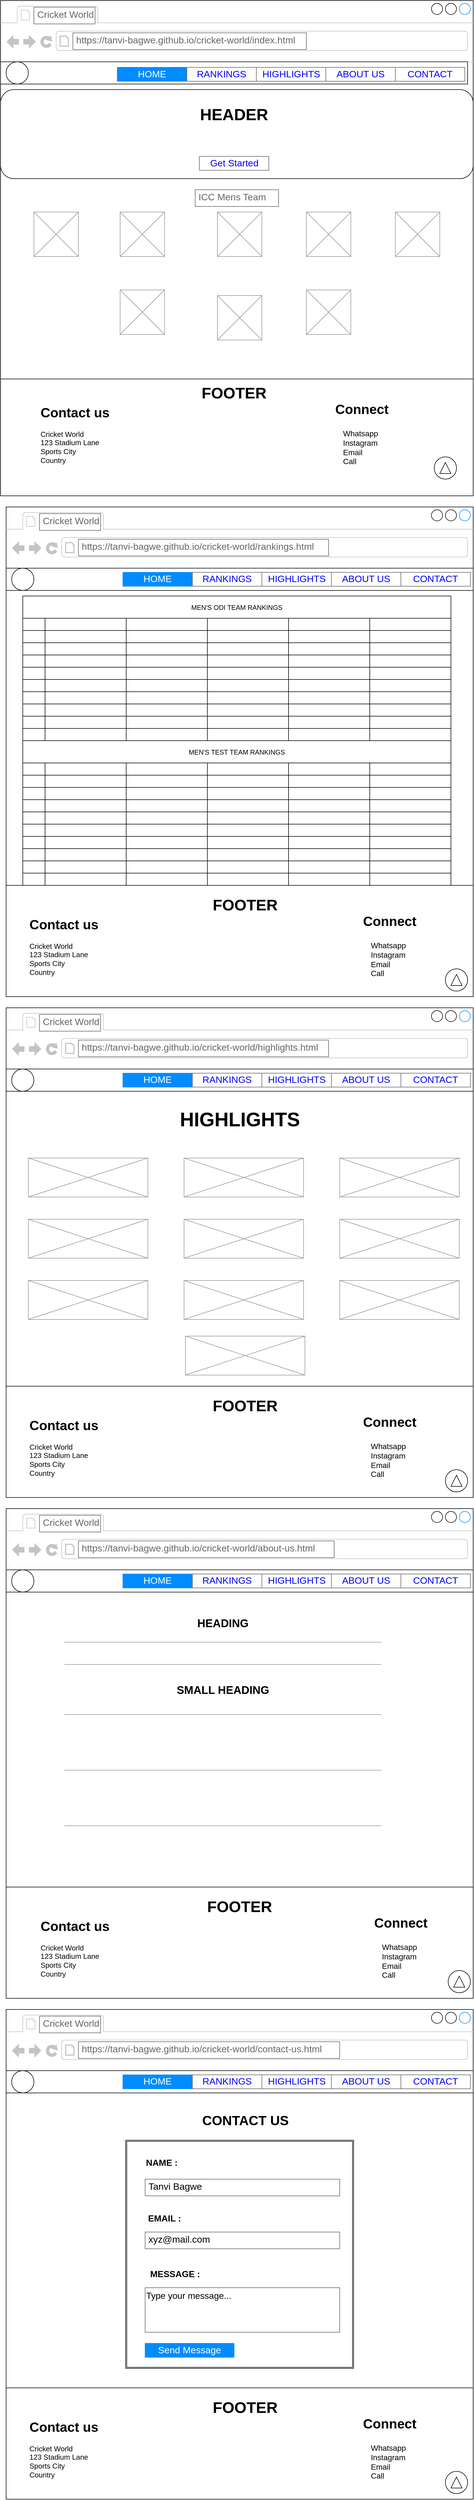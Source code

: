 <mxfile version="27.0.8">
  <diagram name="Page-1" id="iwXoLE3g98HahoQ6985g">
    <mxGraphModel dx="1418" dy="906" grid="1" gridSize="10" guides="1" tooltips="1" connect="1" arrows="1" fold="1" page="1" pageScale="1" pageWidth="850" pageHeight="1100" math="0" shadow="0">
      <root>
        <mxCell id="0" />
        <mxCell id="1" parent="0" />
        <mxCell id="-QtrvPqjtqcXHk0CchUB-1" value="" style="strokeWidth=1;shadow=0;dashed=0;align=center;html=1;shape=mxgraph.mockup.containers.browserWindow;rSize=0;strokeColor2=#008cff;strokeColor3=#c4c4c4;mainText=,;recursiveResize=0;" parent="1" vertex="1">
          <mxGeometry x="20" y="190" width="850" height="890" as="geometry" />
        </mxCell>
        <mxCell id="-QtrvPqjtqcXHk0CchUB-2" value="Page 1" style="strokeWidth=1;shadow=0;dashed=0;align=center;html=1;shape=mxgraph.mockup.containers.anchor;fontSize=17;fontColor=#666666;align=left;whiteSpace=wrap;" parent="-QtrvPqjtqcXHk0CchUB-1" vertex="1">
          <mxGeometry x="60" y="12" width="110" height="26" as="geometry" />
        </mxCell>
        <mxCell id="-QtrvPqjtqcXHk0CchUB-3" value="https://www.draw.io" style="strokeWidth=1;shadow=0;dashed=0;align=center;html=1;shape=mxgraph.mockup.containers.anchor;rSize=0;fontSize=17;fontColor=#666666;align=left;" parent="-QtrvPqjtqcXHk0CchUB-1" vertex="1">
          <mxGeometry x="130" y="60" width="250" height="26" as="geometry" />
        </mxCell>
        <mxCell id="-QtrvPqjtqcXHk0CchUB-5" value="Cricket World" style="strokeWidth=1;shadow=0;dashed=0;align=center;html=1;shape=mxgraph.mockup.text.textBox;fontColor=#666666;align=left;fontSize=17;spacingLeft=4;spacingTop=-3;whiteSpace=wrap;strokeColor=#666666;mainText=" parent="-QtrvPqjtqcXHk0CchUB-1" vertex="1">
          <mxGeometry x="60" y="12" width="110" height="30" as="geometry" />
        </mxCell>
        <mxCell id="-QtrvPqjtqcXHk0CchUB-10" value="https://tanvi-bagwe.github.io/cricket-world/index.html" style="strokeWidth=1;shadow=0;dashed=0;align=center;html=1;shape=mxgraph.mockup.text.textBox;fontColor=#666666;align=left;fontSize=17;spacingLeft=4;spacingTop=-3;whiteSpace=wrap;strokeColor=#666666;mainText=" parent="-QtrvPqjtqcXHk0CchUB-1" vertex="1">
          <mxGeometry x="130" y="58" width="420" height="30" as="geometry" />
        </mxCell>
        <mxCell id="-QtrvPqjtqcXHk0CchUB-11" value="" style="rounded=0;whiteSpace=wrap;html=1;" parent="-QtrvPqjtqcXHk0CchUB-1" vertex="1">
          <mxGeometry y="110" width="840" height="40" as="geometry" />
        </mxCell>
        <mxCell id="-QtrvPqjtqcXHk0CchUB-12" value="" style="ellipse;whiteSpace=wrap;html=1;aspect=fixed;" parent="-QtrvPqjtqcXHk0CchUB-1" vertex="1">
          <mxGeometry x="10" y="110" width="40" height="40" as="geometry" />
        </mxCell>
        <mxCell id="-QtrvPqjtqcXHk0CchUB-13" value="" style="swimlane;shape=mxgraph.bootstrap.anchor;strokeColor=#666666;fillColor=#ffffff;fontColor=#0000FF;fontStyle=0;childLayout=stackLayout;horizontal=0;startSize=0;horizontalStack=1;resizeParent=1;resizeParentMax=0;resizeLast=0;collapsible=0;marginBottom=0;whiteSpace=wrap;html=1;" parent="-QtrvPqjtqcXHk0CchUB-1" vertex="1">
          <mxGeometry x="210" y="120" width="625" height="25" as="geometry" />
        </mxCell>
        <mxCell id="-QtrvPqjtqcXHk0CchUB-14" value="HOME" style="text;strokeColor=#008CFF;align=center;verticalAlign=middle;spacingLeft=10;spacingRight=10;overflow=hidden;points=[[0,0.5],[1,0.5]];portConstraint=eastwest;rotatable=0;whiteSpace=wrap;html=1;fillColor=#008CFF;fontColor=#ffffff;fontSize=17;" parent="-QtrvPqjtqcXHk0CchUB-13" vertex="1">
          <mxGeometry width="125" height="25" as="geometry" />
        </mxCell>
        <mxCell id="-QtrvPqjtqcXHk0CchUB-15" value="RANKINGS" style="text;strokeColor=inherit;align=center;verticalAlign=middle;spacingLeft=10;spacingRight=10;overflow=hidden;points=[[0,0.5],[1,0.5]];portConstraint=eastwest;rotatable=0;whiteSpace=wrap;html=1;fillColor=inherit;fontColor=inherit;fontSize=17;" parent="-QtrvPqjtqcXHk0CchUB-13" vertex="1">
          <mxGeometry x="125" width="125" height="25" as="geometry" />
        </mxCell>
        <mxCell id="-QtrvPqjtqcXHk0CchUB-16" value="HIGHLIGHTS" style="text;strokeColor=inherit;align=center;verticalAlign=middle;spacingLeft=10;spacingRight=10;overflow=hidden;points=[[0,0.5],[1,0.5]];portConstraint=eastwest;rotatable=0;whiteSpace=wrap;html=1;fillColor=inherit;fontColor=inherit;fontSize=17;" parent="-QtrvPqjtqcXHk0CchUB-13" vertex="1">
          <mxGeometry x="250" width="125" height="25" as="geometry" />
        </mxCell>
        <mxCell id="-QtrvPqjtqcXHk0CchUB-17" value="ABOUT US" style="text;strokeColor=inherit;align=center;verticalAlign=middle;spacingLeft=10;spacingRight=10;overflow=hidden;points=[[0,0.5],[1,0.5]];portConstraint=eastwest;rotatable=0;whiteSpace=wrap;html=1;fillColor=inherit;fontColor=inherit;fontSize=17;" parent="-QtrvPqjtqcXHk0CchUB-13" vertex="1">
          <mxGeometry x="375" width="125" height="25" as="geometry" />
        </mxCell>
        <mxCell id="0wyzSB6lRLqrptewiqu6-31" value="CONTACT US" style="text;strokeColor=inherit;align=center;verticalAlign=middle;spacingLeft=10;spacingRight=10;overflow=hidden;points=[[0,0.5],[1,0.5]];portConstraint=eastwest;rotatable=0;whiteSpace=wrap;html=1;fillColor=inherit;fontColor=inherit;fontSize=17;" parent="-QtrvPqjtqcXHk0CchUB-13" vertex="1">
          <mxGeometry x="500" width="125" height="25" as="geometry" />
        </mxCell>
        <mxCell id="-QtrvPqjtqcXHk0CchUB-18" value="" style="rounded=1;whiteSpace=wrap;html=1;" parent="-QtrvPqjtqcXHk0CchUB-1" vertex="1">
          <mxGeometry y="160" width="850" height="160" as="geometry" />
        </mxCell>
        <mxCell id="-QtrvPqjtqcXHk0CchUB-37" value="" style="swimlane;shape=mxgraph.bootstrap.anchor;strokeColor=#666666;fillColor=#ffffff;fontColor=#0000FF;fontStyle=0;childLayout=stackLayout;horizontal=0;startSize=0;horizontalStack=1;resizeParent=1;resizeParentMax=0;resizeLast=0;collapsible=0;marginBottom=0;whiteSpace=wrap;html=1;" parent="-QtrvPqjtqcXHk0CchUB-1" vertex="1">
          <mxGeometry x="357.5" y="280" width="125" height="25" as="geometry" />
        </mxCell>
        <mxCell id="-QtrvPqjtqcXHk0CchUB-39" value="Get Started" style="text;strokeColor=inherit;align=center;verticalAlign=middle;spacingLeft=10;spacingRight=10;overflow=hidden;points=[[0,0.5],[1,0.5]];portConstraint=eastwest;rotatable=0;whiteSpace=wrap;html=1;fillColor=inherit;fontColor=inherit;fontSize=17;" parent="-QtrvPqjtqcXHk0CchUB-37" vertex="1">
          <mxGeometry width="125" height="25" as="geometry" />
        </mxCell>
        <mxCell id="-QtrvPqjtqcXHk0CchUB-51" value="" style="verticalLabelPosition=bottom;shadow=0;dashed=0;align=center;html=1;verticalAlign=top;strokeWidth=1;shape=mxgraph.mockup.graphics.simpleIcon;strokeColor=#999999;direction=south;" parent="-QtrvPqjtqcXHk0CchUB-1" vertex="1">
          <mxGeometry x="60" y="380" width="80" height="80" as="geometry" />
        </mxCell>
        <mxCell id="-QtrvPqjtqcXHk0CchUB-52" value="" style="verticalLabelPosition=bottom;shadow=0;dashed=0;align=center;html=1;verticalAlign=top;strokeWidth=1;shape=mxgraph.mockup.graphics.simpleIcon;strokeColor=#999999;" parent="-QtrvPqjtqcXHk0CchUB-1" vertex="1">
          <mxGeometry x="215" y="380" width="80" height="80" as="geometry" />
        </mxCell>
        <mxCell id="-QtrvPqjtqcXHk0CchUB-53" value="" style="verticalLabelPosition=bottom;shadow=0;dashed=0;align=center;html=1;verticalAlign=top;strokeWidth=1;shape=mxgraph.mockup.graphics.simpleIcon;strokeColor=#999999;" parent="-QtrvPqjtqcXHk0CchUB-1" vertex="1">
          <mxGeometry x="390" y="380" width="80" height="80" as="geometry" />
        </mxCell>
        <mxCell id="-QtrvPqjtqcXHk0CchUB-54" value="" style="verticalLabelPosition=bottom;shadow=0;dashed=0;align=center;html=1;verticalAlign=top;strokeWidth=1;shape=mxgraph.mockup.graphics.simpleIcon;strokeColor=#999999;" parent="-QtrvPqjtqcXHk0CchUB-1" vertex="1">
          <mxGeometry x="550" y="380" width="80" height="80" as="geometry" />
        </mxCell>
        <mxCell id="-QtrvPqjtqcXHk0CchUB-56" value="" style="verticalLabelPosition=bottom;shadow=0;dashed=0;align=center;html=1;verticalAlign=top;strokeWidth=1;shape=mxgraph.mockup.graphics.simpleIcon;strokeColor=#999999;" parent="-QtrvPqjtqcXHk0CchUB-1" vertex="1">
          <mxGeometry x="710" y="380" width="80" height="80" as="geometry" />
        </mxCell>
        <mxCell id="-QtrvPqjtqcXHk0CchUB-57" value="" style="verticalLabelPosition=bottom;shadow=0;dashed=0;align=center;html=1;verticalAlign=top;strokeWidth=1;shape=mxgraph.mockup.graphics.simpleIcon;strokeColor=#999999;" parent="-QtrvPqjtqcXHk0CchUB-1" vertex="1">
          <mxGeometry x="215" y="520" width="80" height="80" as="geometry" />
        </mxCell>
        <mxCell id="-QtrvPqjtqcXHk0CchUB-58" value="" style="verticalLabelPosition=bottom;shadow=0;dashed=0;align=center;html=1;verticalAlign=top;strokeWidth=1;shape=mxgraph.mockup.graphics.simpleIcon;strokeColor=#999999;" parent="-QtrvPqjtqcXHk0CchUB-1" vertex="1">
          <mxGeometry x="390" y="530" width="80" height="80" as="geometry" />
        </mxCell>
        <mxCell id="-QtrvPqjtqcXHk0CchUB-59" value="" style="verticalLabelPosition=bottom;shadow=0;dashed=0;align=center;html=1;verticalAlign=top;strokeWidth=1;shape=mxgraph.mockup.graphics.simpleIcon;strokeColor=#999999;" parent="-QtrvPqjtqcXHk0CchUB-1" vertex="1">
          <mxGeometry x="550" y="520" width="80" height="80" as="geometry" />
        </mxCell>
        <mxCell id="-QtrvPqjtqcXHk0CchUB-60" value="ICC Mens Team" style="strokeWidth=1;shadow=0;dashed=0;align=center;html=1;shape=mxgraph.mockup.text.textBox;fontColor=#666666;align=left;fontSize=17;spacingLeft=4;spacingTop=-3;whiteSpace=wrap;strokeColor=#666666;mainText=" parent="-QtrvPqjtqcXHk0CchUB-1" vertex="1">
          <mxGeometry x="350" y="340" width="150" height="30" as="geometry" />
        </mxCell>
        <mxCell id="-QtrvPqjtqcXHk0CchUB-67" value="&lt;font style=&quot;font-size: 29px;&quot;&gt;&lt;b&gt;HEADER&lt;/b&gt;&lt;/font&gt;" style="text;html=1;align=center;verticalAlign=middle;whiteSpace=wrap;rounded=0;" parent="-QtrvPqjtqcXHk0CchUB-1" vertex="1">
          <mxGeometry x="390" y="190" width="60" height="30" as="geometry" />
        </mxCell>
        <mxCell id="-QtrvPqjtqcXHk0CchUB-65" value="" style="rounded=0;whiteSpace=wrap;html=1;" parent="-QtrvPqjtqcXHk0CchUB-1" vertex="1">
          <mxGeometry y="680" width="850" height="210" as="geometry" />
        </mxCell>
        <mxCell id="-QtrvPqjtqcXHk0CchUB-70" value="&lt;h1 style=&quot;margin-top: 0px;&quot;&gt;Contact us&lt;br&gt;&lt;/h1&gt;&lt;div&gt;&lt;font style=&quot;font-size: 13px;&quot;&gt;Cricket World&lt;br&gt;123 Stadium Lane&lt;br&gt;Sports City&lt;br&gt;Country&lt;/font&gt;&lt;/div&gt;" style="text;html=1;whiteSpace=wrap;overflow=hidden;rounded=0;" parent="1" vertex="1">
          <mxGeometry x="90" y="910" width="180" height="120" as="geometry" />
        </mxCell>
        <mxCell id="-QtrvPqjtqcXHk0CchUB-72" value="&lt;b&gt;&lt;font style=&quot;font-size: 24px;&quot;&gt;Connect&lt;/font&gt;&lt;/b&gt;" style="text;html=1;align=center;verticalAlign=middle;whiteSpace=wrap;rounded=0;" parent="1" vertex="1">
          <mxGeometry x="640" y="910" width="60" height="30" as="geometry" />
        </mxCell>
        <mxCell id="-QtrvPqjtqcXHk0CchUB-73" value="&lt;font style=&quot;font-size: 14px;&quot;&gt;Whatsapp&lt;br&gt;Instagram&lt;br&gt;Email&lt;br&gt;Call&lt;/font&gt;" style="text;strokeColor=none;fillColor=none;align=left;verticalAlign=middle;spacingLeft=4;spacingRight=4;overflow=hidden;points=[[0,0.5],[1,0.5]];portConstraint=eastwest;rotatable=0;whiteSpace=wrap;html=1;" parent="1" vertex="1">
          <mxGeometry x="630" y="955" width="80" height="75" as="geometry" />
        </mxCell>
        <mxCell id="-QtrvPqjtqcXHk0CchUB-74" value="" style="ellipse;whiteSpace=wrap;html=1;aspect=fixed;" parent="1" vertex="1">
          <mxGeometry x="800" y="1010" width="40" height="40" as="geometry" />
        </mxCell>
        <mxCell id="-QtrvPqjtqcXHk0CchUB-79" value="" style="html=1;shadow=0;dashed=0;align=center;verticalAlign=middle;shape=mxgraph.arrows2.arrow;dy=0.6;dx=40;direction=north;notch=0;" parent="1" vertex="1">
          <mxGeometry x="810" y="1020" width="20" height="20" as="geometry" />
        </mxCell>
        <mxCell id="PhSjzye4_cBzzmEcndNv-10" value="" style="strokeWidth=1;shadow=0;dashed=0;align=center;html=1;shape=mxgraph.mockup.containers.browserWindow;rSize=0;strokeColor2=#008cff;strokeColor3=#c4c4c4;mainText=,;recursiveResize=0;" parent="1" vertex="1">
          <mxGeometry x="30" y="1100" width="840" height="880" as="geometry" />
        </mxCell>
        <mxCell id="PhSjzye4_cBzzmEcndNv-11" value="Page 1" style="strokeWidth=1;shadow=0;dashed=0;align=center;html=1;shape=mxgraph.mockup.containers.anchor;fontSize=17;fontColor=#666666;align=left;whiteSpace=wrap;" parent="PhSjzye4_cBzzmEcndNv-10" vertex="1">
          <mxGeometry x="60" y="12" width="110" height="26" as="geometry" />
        </mxCell>
        <mxCell id="PhSjzye4_cBzzmEcndNv-12" value="https://www.draw.io" style="strokeWidth=1;shadow=0;dashed=0;align=center;html=1;shape=mxgraph.mockup.containers.anchor;rSize=0;fontSize=17;fontColor=#666666;align=left;" parent="PhSjzye4_cBzzmEcndNv-10" vertex="1">
          <mxGeometry x="130" y="60" width="250" height="26" as="geometry" />
        </mxCell>
        <mxCell id="PhSjzye4_cBzzmEcndNv-13" value="Cricket World" style="strokeWidth=1;shadow=0;dashed=0;align=center;html=1;shape=mxgraph.mockup.text.textBox;fontColor=#666666;align=left;fontSize=17;spacingLeft=4;spacingTop=-3;whiteSpace=wrap;strokeColor=#666666;mainText=" parent="PhSjzye4_cBzzmEcndNv-10" vertex="1">
          <mxGeometry x="60" y="12" width="110" height="30" as="geometry" />
        </mxCell>
        <mxCell id="PhSjzye4_cBzzmEcndNv-14" value="https://tanvi-bagwe.github.io/cricket-world/rankings.html" style="strokeWidth=1;shadow=0;dashed=0;align=center;html=1;shape=mxgraph.mockup.text.textBox;fontColor=#666666;align=left;fontSize=17;spacingLeft=4;spacingTop=-3;whiteSpace=wrap;strokeColor=#666666;mainText=" parent="PhSjzye4_cBzzmEcndNv-10" vertex="1">
          <mxGeometry x="130" y="58" width="450" height="30" as="geometry" />
        </mxCell>
        <mxCell id="PhSjzye4_cBzzmEcndNv-15" value="" style="rounded=0;whiteSpace=wrap;html=1;" parent="PhSjzye4_cBzzmEcndNv-10" vertex="1">
          <mxGeometry y="110" width="840" height="40" as="geometry" />
        </mxCell>
        <mxCell id="PhSjzye4_cBzzmEcndNv-16" value="" style="ellipse;whiteSpace=wrap;html=1;aspect=fixed;" parent="PhSjzye4_cBzzmEcndNv-10" vertex="1">
          <mxGeometry x="10" y="110" width="40" height="40" as="geometry" />
        </mxCell>
        <mxCell id="PhSjzye4_cBzzmEcndNv-17" value="" style="swimlane;shape=mxgraph.bootstrap.anchor;strokeColor=#666666;fillColor=#ffffff;fontColor=#0000FF;fontStyle=0;childLayout=stackLayout;horizontal=0;startSize=0;horizontalStack=1;resizeParent=1;resizeParentMax=0;resizeLast=0;collapsible=0;marginBottom=0;whiteSpace=wrap;html=1;" parent="PhSjzye4_cBzzmEcndNv-10" vertex="1">
          <mxGeometry x="210" y="117.5" width="625" height="25" as="geometry" />
        </mxCell>
        <mxCell id="PhSjzye4_cBzzmEcndNv-18" value="HOME" style="text;strokeColor=#008CFF;align=center;verticalAlign=middle;spacingLeft=10;spacingRight=10;overflow=hidden;points=[[0,0.5],[1,0.5]];portConstraint=eastwest;rotatable=0;whiteSpace=wrap;html=1;fillColor=#008CFF;fontColor=#ffffff;fontSize=17;" parent="PhSjzye4_cBzzmEcndNv-17" vertex="1">
          <mxGeometry width="125" height="25" as="geometry" />
        </mxCell>
        <mxCell id="PhSjzye4_cBzzmEcndNv-19" value="RANKINGS" style="text;strokeColor=inherit;align=center;verticalAlign=middle;spacingLeft=10;spacingRight=10;overflow=hidden;points=[[0,0.5],[1,0.5]];portConstraint=eastwest;rotatable=0;whiteSpace=wrap;html=1;fillColor=inherit;fontColor=inherit;fontSize=17;" parent="PhSjzye4_cBzzmEcndNv-17" vertex="1">
          <mxGeometry x="125" width="125" height="25" as="geometry" />
        </mxCell>
        <mxCell id="PhSjzye4_cBzzmEcndNv-20" value="HIGHLIGHTS" style="text;strokeColor=inherit;align=center;verticalAlign=middle;spacingLeft=10;spacingRight=10;overflow=hidden;points=[[0,0.5],[1,0.5]];portConstraint=eastwest;rotatable=0;whiteSpace=wrap;html=1;fillColor=inherit;fontColor=inherit;fontSize=17;" parent="PhSjzye4_cBzzmEcndNv-17" vertex="1">
          <mxGeometry x="250" width="125" height="25" as="geometry" />
        </mxCell>
        <mxCell id="PhSjzye4_cBzzmEcndNv-21" value="ABOUT US" style="text;strokeColor=inherit;align=center;verticalAlign=middle;spacingLeft=10;spacingRight=10;overflow=hidden;points=[[0,0.5],[1,0.5]];portConstraint=eastwest;rotatable=0;whiteSpace=wrap;html=1;fillColor=inherit;fontColor=inherit;fontSize=17;" parent="PhSjzye4_cBzzmEcndNv-17" vertex="1">
          <mxGeometry x="375" width="125" height="25" as="geometry" />
        </mxCell>
        <mxCell id="0wyzSB6lRLqrptewiqu6-30" value="CONTACT US" style="text;strokeColor=inherit;align=center;verticalAlign=middle;spacingLeft=10;spacingRight=10;overflow=hidden;points=[[0,0.5],[1,0.5]];portConstraint=eastwest;rotatable=0;whiteSpace=wrap;html=1;fillColor=inherit;fontColor=inherit;fontSize=17;" parent="PhSjzye4_cBzzmEcndNv-17" vertex="1">
          <mxGeometry x="500" width="125" height="25" as="geometry" />
        </mxCell>
        <mxCell id="PhSjzye4_cBzzmEcndNv-23" value="" style="swimlane;shape=mxgraph.bootstrap.anchor;strokeColor=#666666;fillColor=#ffffff;fontColor=#0000FF;fontStyle=0;childLayout=stackLayout;horizontal=0;startSize=0;horizontalStack=1;resizeParent=1;resizeParentMax=0;resizeLast=0;collapsible=0;marginBottom=0;whiteSpace=wrap;html=1;" parent="PhSjzye4_cBzzmEcndNv-10" vertex="1">
          <mxGeometry x="357.5" y="280" width="125" height="25" as="geometry" />
        </mxCell>
        <mxCell id="PhSjzye4_cBzzmEcndNv-35" value="" style="rounded=0;whiteSpace=wrap;html=1;" parent="PhSjzye4_cBzzmEcndNv-10" vertex="1">
          <mxGeometry y="680" width="840" height="200" as="geometry" />
        </mxCell>
        <mxCell id="-QtrvPqjtqcXHk0CchUB-66" value="&lt;b&gt;&lt;font style=&quot;font-size: 28px;&quot;&gt;FOOTER&lt;/font&gt;&lt;/b&gt;" style="text;html=1;align=center;verticalAlign=middle;whiteSpace=wrap;rounded=0;" parent="PhSjzye4_cBzzmEcndNv-10" vertex="1">
          <mxGeometry x="320" y="700" width="220" height="30" as="geometry" />
        </mxCell>
        <mxCell id="PhSjzye4_cBzzmEcndNv-40" value="&lt;h1 style=&quot;margin-top: 0px;&quot;&gt;Contact us&lt;br&gt;&lt;/h1&gt;&lt;div&gt;&lt;font style=&quot;font-size: 13px;&quot;&gt;Cricket World&lt;br&gt;123 Stadium Lane&lt;br&gt;Sports City&lt;br&gt;Country&lt;/font&gt;&lt;/div&gt;" style="text;html=1;whiteSpace=wrap;overflow=hidden;rounded=0;" parent="PhSjzye4_cBzzmEcndNv-10" vertex="1">
          <mxGeometry x="40" y="730" width="180" height="120" as="geometry" />
        </mxCell>
        <mxCell id="PhSjzye4_cBzzmEcndNv-41" value="&lt;b&gt;&lt;font style=&quot;font-size: 24px;&quot;&gt;Connect&lt;/font&gt;&lt;/b&gt;" style="text;html=1;align=center;verticalAlign=middle;whiteSpace=wrap;rounded=0;" parent="PhSjzye4_cBzzmEcndNv-10" vertex="1">
          <mxGeometry x="660" y="730" width="60" height="30" as="geometry" />
        </mxCell>
        <mxCell id="PhSjzye4_cBzzmEcndNv-42" value="&lt;font style=&quot;font-size: 14px;&quot;&gt;Whatsapp&lt;br&gt;Instagram&lt;br&gt;Email&lt;br&gt;Call&lt;/font&gt;" style="text;strokeColor=none;fillColor=none;align=left;verticalAlign=middle;spacingLeft=4;spacingRight=4;overflow=hidden;points=[[0,0.5],[1,0.5]];portConstraint=eastwest;rotatable=0;whiteSpace=wrap;html=1;" parent="PhSjzye4_cBzzmEcndNv-10" vertex="1">
          <mxGeometry x="650" y="775" width="80" height="75" as="geometry" />
        </mxCell>
        <mxCell id="PhSjzye4_cBzzmEcndNv-172" value="MEN&#39;S ODI TEAM RANKINGS" style="shape=table;childLayout=tableLayout;startSize=40;collapsible=0;recursiveResize=0;expand=0;" parent="PhSjzye4_cBzzmEcndNv-10" vertex="1">
          <mxGeometry x="30" y="160" width="770" height="260" as="geometry" />
        </mxCell>
        <mxCell id="PhSjzye4_cBzzmEcndNv-173" value="" style="shape=tableRow;horizontal=0;swimlaneHead=0;swimlaneBody=0;top=0;left=0;strokeColor=inherit;bottom=0;right=0;dropTarget=0;fontStyle=0;fillColor=none;points=[[0,0.5],[1,0.5]];portConstraint=eastwest;startSize=40;collapsible=0;recursiveResize=0;expand=0;" parent="PhSjzye4_cBzzmEcndNv-172" vertex="1">
          <mxGeometry y="40" width="770" height="22" as="geometry" />
        </mxCell>
        <mxCell id="PhSjzye4_cBzzmEcndNv-174" value="" style="swimlane;swimlaneHead=0;swimlaneBody=0;fontStyle=0;strokeColor=inherit;connectable=0;fillColor=none;startSize=40;collapsible=0;recursiveResize=0;expand=0;" parent="PhSjzye4_cBzzmEcndNv-173" vertex="1">
          <mxGeometry x="40" width="146" height="22" as="geometry">
            <mxRectangle width="146" height="22" as="alternateBounds" />
          </mxGeometry>
        </mxCell>
        <mxCell id="PhSjzye4_cBzzmEcndNv-175" value="" style="swimlane;swimlaneHead=0;swimlaneBody=0;fontStyle=0;strokeColor=inherit;connectable=0;fillColor=none;startSize=40;collapsible=0;recursiveResize=0;expand=0;" parent="PhSjzye4_cBzzmEcndNv-173" vertex="1">
          <mxGeometry x="186" width="146" height="22" as="geometry">
            <mxRectangle width="146" height="22" as="alternateBounds" />
          </mxGeometry>
        </mxCell>
        <mxCell id="PhSjzye4_cBzzmEcndNv-176" value="" style="swimlane;swimlaneHead=0;swimlaneBody=0;fontStyle=0;strokeColor=inherit;connectable=0;fillColor=none;startSize=40;collapsible=0;recursiveResize=0;expand=0;" parent="PhSjzye4_cBzzmEcndNv-173" vertex="1">
          <mxGeometry x="332" width="146" height="22" as="geometry">
            <mxRectangle width="146" height="22" as="alternateBounds" />
          </mxGeometry>
        </mxCell>
        <mxCell id="PhSjzye4_cBzzmEcndNv-177" value="" style="swimlane;swimlaneHead=0;swimlaneBody=0;fontStyle=0;strokeColor=inherit;connectable=0;fillColor=none;startSize=40;collapsible=0;recursiveResize=0;expand=0;" parent="PhSjzye4_cBzzmEcndNv-173" vertex="1">
          <mxGeometry x="478" width="146" height="22" as="geometry">
            <mxRectangle width="146" height="22" as="alternateBounds" />
          </mxGeometry>
        </mxCell>
        <mxCell id="PhSjzye4_cBzzmEcndNv-178" value="" style="swimlane;swimlaneHead=0;swimlaneBody=0;fontStyle=0;strokeColor=inherit;connectable=0;fillColor=none;startSize=40;collapsible=0;recursiveResize=0;expand=0;" parent="PhSjzye4_cBzzmEcndNv-173" vertex="1">
          <mxGeometry x="624" width="146" height="22" as="geometry">
            <mxRectangle width="146" height="22" as="alternateBounds" />
          </mxGeometry>
        </mxCell>
        <mxCell id="PhSjzye4_cBzzmEcndNv-179" value="" style="shape=tableRow;horizontal=0;swimlaneHead=0;swimlaneBody=0;top=0;left=0;strokeColor=inherit;bottom=0;right=0;dropTarget=0;fontStyle=0;fillColor=none;points=[[0,0.5],[1,0.5]];portConstraint=eastwest;startSize=40;collapsible=0;recursiveResize=0;expand=0;" parent="PhSjzye4_cBzzmEcndNv-172" vertex="1">
          <mxGeometry y="62" width="770" height="22" as="geometry" />
        </mxCell>
        <mxCell id="PhSjzye4_cBzzmEcndNv-180" value="" style="swimlane;swimlaneHead=0;swimlaneBody=0;fontStyle=0;connectable=0;strokeColor=inherit;fillColor=none;startSize=0;collapsible=0;recursiveResize=0;expand=0;" parent="PhSjzye4_cBzzmEcndNv-179" vertex="1">
          <mxGeometry x="40" width="146" height="22" as="geometry">
            <mxRectangle width="146" height="22" as="alternateBounds" />
          </mxGeometry>
        </mxCell>
        <mxCell id="PhSjzye4_cBzzmEcndNv-181" value="" style="swimlane;swimlaneHead=0;swimlaneBody=0;fontStyle=0;connectable=0;strokeColor=inherit;fillColor=none;startSize=0;collapsible=0;recursiveResize=0;expand=0;" parent="PhSjzye4_cBzzmEcndNv-179" vertex="1">
          <mxGeometry x="186" width="146" height="22" as="geometry">
            <mxRectangle width="146" height="22" as="alternateBounds" />
          </mxGeometry>
        </mxCell>
        <mxCell id="PhSjzye4_cBzzmEcndNv-182" value="" style="swimlane;swimlaneHead=0;swimlaneBody=0;fontStyle=0;connectable=0;strokeColor=inherit;fillColor=none;startSize=0;collapsible=0;recursiveResize=0;expand=0;" parent="PhSjzye4_cBzzmEcndNv-179" vertex="1">
          <mxGeometry x="332" width="146" height="22" as="geometry">
            <mxRectangle width="146" height="22" as="alternateBounds" />
          </mxGeometry>
        </mxCell>
        <mxCell id="PhSjzye4_cBzzmEcndNv-183" value="" style="swimlane;swimlaneHead=0;swimlaneBody=0;fontStyle=0;connectable=0;strokeColor=inherit;fillColor=none;startSize=0;collapsible=0;recursiveResize=0;expand=0;" parent="PhSjzye4_cBzzmEcndNv-179" vertex="1">
          <mxGeometry x="478" width="146" height="22" as="geometry">
            <mxRectangle width="146" height="22" as="alternateBounds" />
          </mxGeometry>
        </mxCell>
        <mxCell id="PhSjzye4_cBzzmEcndNv-184" value="" style="swimlane;swimlaneHead=0;swimlaneBody=0;fontStyle=0;connectable=0;strokeColor=inherit;fillColor=none;startSize=0;collapsible=0;recursiveResize=0;expand=0;" parent="PhSjzye4_cBzzmEcndNv-179" vertex="1">
          <mxGeometry x="624" width="146" height="22" as="geometry">
            <mxRectangle width="146" height="22" as="alternateBounds" />
          </mxGeometry>
        </mxCell>
        <mxCell id="PhSjzye4_cBzzmEcndNv-185" value="" style="shape=tableRow;horizontal=0;swimlaneHead=0;swimlaneBody=0;top=0;left=0;strokeColor=inherit;bottom=0;right=0;dropTarget=0;fontStyle=0;fillColor=none;points=[[0,0.5],[1,0.5]];portConstraint=eastwest;startSize=40;collapsible=0;recursiveResize=0;expand=0;" parent="PhSjzye4_cBzzmEcndNv-172" vertex="1">
          <mxGeometry y="84" width="770" height="22" as="geometry" />
        </mxCell>
        <mxCell id="PhSjzye4_cBzzmEcndNv-186" value="" style="swimlane;swimlaneHead=0;swimlaneBody=0;fontStyle=0;connectable=0;strokeColor=inherit;fillColor=none;startSize=0;collapsible=0;recursiveResize=0;expand=0;" parent="PhSjzye4_cBzzmEcndNv-185" vertex="1">
          <mxGeometry x="40" width="146" height="22" as="geometry">
            <mxRectangle width="146" height="22" as="alternateBounds" />
          </mxGeometry>
        </mxCell>
        <mxCell id="PhSjzye4_cBzzmEcndNv-187" value="" style="swimlane;swimlaneHead=0;swimlaneBody=0;fontStyle=0;connectable=0;strokeColor=inherit;fillColor=none;startSize=0;collapsible=0;recursiveResize=0;expand=0;" parent="PhSjzye4_cBzzmEcndNv-185" vertex="1">
          <mxGeometry x="186" width="146" height="22" as="geometry">
            <mxRectangle width="146" height="22" as="alternateBounds" />
          </mxGeometry>
        </mxCell>
        <mxCell id="PhSjzye4_cBzzmEcndNv-188" value="" style="swimlane;swimlaneHead=0;swimlaneBody=0;fontStyle=0;connectable=0;strokeColor=inherit;fillColor=none;startSize=0;collapsible=0;recursiveResize=0;expand=0;" parent="PhSjzye4_cBzzmEcndNv-185" vertex="1">
          <mxGeometry x="332" width="146" height="22" as="geometry">
            <mxRectangle width="146" height="22" as="alternateBounds" />
          </mxGeometry>
        </mxCell>
        <mxCell id="PhSjzye4_cBzzmEcndNv-189" value="" style="swimlane;swimlaneHead=0;swimlaneBody=0;fontStyle=0;connectable=0;strokeColor=inherit;fillColor=none;startSize=0;collapsible=0;recursiveResize=0;expand=0;" parent="PhSjzye4_cBzzmEcndNv-185" vertex="1">
          <mxGeometry x="478" width="146" height="22" as="geometry">
            <mxRectangle width="146" height="22" as="alternateBounds" />
          </mxGeometry>
        </mxCell>
        <mxCell id="PhSjzye4_cBzzmEcndNv-190" value="" style="swimlane;swimlaneHead=0;swimlaneBody=0;fontStyle=0;connectable=0;strokeColor=inherit;fillColor=none;startSize=0;collapsible=0;recursiveResize=0;expand=0;" parent="PhSjzye4_cBzzmEcndNv-185" vertex="1">
          <mxGeometry x="624" width="146" height="22" as="geometry">
            <mxRectangle width="146" height="22" as="alternateBounds" />
          </mxGeometry>
        </mxCell>
        <mxCell id="PhSjzye4_cBzzmEcndNv-191" value="" style="shape=tableRow;horizontal=0;swimlaneHead=0;swimlaneBody=0;top=0;left=0;strokeColor=inherit;bottom=0;right=0;dropTarget=0;fontStyle=0;fillColor=none;points=[[0,0.5],[1,0.5]];portConstraint=eastwest;startSize=40;collapsible=0;recursiveResize=0;expand=0;" parent="PhSjzye4_cBzzmEcndNv-172" vertex="1">
          <mxGeometry y="106" width="770" height="22" as="geometry" />
        </mxCell>
        <mxCell id="PhSjzye4_cBzzmEcndNv-192" value="" style="swimlane;swimlaneHead=0;swimlaneBody=0;fontStyle=0;connectable=0;strokeColor=inherit;fillColor=none;startSize=0;collapsible=0;recursiveResize=0;expand=0;" parent="PhSjzye4_cBzzmEcndNv-191" vertex="1">
          <mxGeometry x="40" width="146" height="22" as="geometry">
            <mxRectangle width="146" height="22" as="alternateBounds" />
          </mxGeometry>
        </mxCell>
        <mxCell id="PhSjzye4_cBzzmEcndNv-193" value="" style="swimlane;swimlaneHead=0;swimlaneBody=0;fontStyle=0;connectable=0;strokeColor=inherit;fillColor=none;startSize=0;collapsible=0;recursiveResize=0;expand=0;" parent="PhSjzye4_cBzzmEcndNv-191" vertex="1">
          <mxGeometry x="186" width="146" height="22" as="geometry">
            <mxRectangle width="146" height="22" as="alternateBounds" />
          </mxGeometry>
        </mxCell>
        <mxCell id="PhSjzye4_cBzzmEcndNv-194" value="" style="swimlane;swimlaneHead=0;swimlaneBody=0;fontStyle=0;connectable=0;strokeColor=inherit;fillColor=none;startSize=0;collapsible=0;recursiveResize=0;expand=0;" parent="PhSjzye4_cBzzmEcndNv-191" vertex="1">
          <mxGeometry x="332" width="146" height="22" as="geometry">
            <mxRectangle width="146" height="22" as="alternateBounds" />
          </mxGeometry>
        </mxCell>
        <mxCell id="PhSjzye4_cBzzmEcndNv-195" value="" style="swimlane;swimlaneHead=0;swimlaneBody=0;fontStyle=0;connectable=0;strokeColor=inherit;fillColor=none;startSize=0;collapsible=0;recursiveResize=0;expand=0;" parent="PhSjzye4_cBzzmEcndNv-191" vertex="1">
          <mxGeometry x="478" width="146" height="22" as="geometry">
            <mxRectangle width="146" height="22" as="alternateBounds" />
          </mxGeometry>
        </mxCell>
        <mxCell id="PhSjzye4_cBzzmEcndNv-196" value="" style="swimlane;swimlaneHead=0;swimlaneBody=0;fontStyle=0;connectable=0;strokeColor=inherit;fillColor=none;startSize=0;collapsible=0;recursiveResize=0;expand=0;" parent="PhSjzye4_cBzzmEcndNv-191" vertex="1">
          <mxGeometry x="624" width="146" height="22" as="geometry">
            <mxRectangle width="146" height="22" as="alternateBounds" />
          </mxGeometry>
        </mxCell>
        <mxCell id="PhSjzye4_cBzzmEcndNv-197" value="" style="shape=tableRow;horizontal=0;swimlaneHead=0;swimlaneBody=0;top=0;left=0;strokeColor=inherit;bottom=0;right=0;dropTarget=0;fontStyle=0;fillColor=none;points=[[0,0.5],[1,0.5]];portConstraint=eastwest;startSize=40;collapsible=0;recursiveResize=0;expand=0;" parent="PhSjzye4_cBzzmEcndNv-172" vertex="1">
          <mxGeometry y="128" width="770" height="22" as="geometry" />
        </mxCell>
        <mxCell id="PhSjzye4_cBzzmEcndNv-198" value="" style="swimlane;swimlaneHead=0;swimlaneBody=0;fontStyle=0;connectable=0;strokeColor=inherit;fillColor=none;startSize=0;collapsible=0;recursiveResize=0;expand=0;" parent="PhSjzye4_cBzzmEcndNv-197" vertex="1">
          <mxGeometry x="40" width="146" height="22" as="geometry">
            <mxRectangle width="146" height="22" as="alternateBounds" />
          </mxGeometry>
        </mxCell>
        <mxCell id="PhSjzye4_cBzzmEcndNv-199" value="" style="swimlane;swimlaneHead=0;swimlaneBody=0;fontStyle=0;connectable=0;strokeColor=inherit;fillColor=none;startSize=0;collapsible=0;recursiveResize=0;expand=0;" parent="PhSjzye4_cBzzmEcndNv-197" vertex="1">
          <mxGeometry x="186" width="146" height="22" as="geometry">
            <mxRectangle width="146" height="22" as="alternateBounds" />
          </mxGeometry>
        </mxCell>
        <mxCell id="PhSjzye4_cBzzmEcndNv-200" value="" style="swimlane;swimlaneHead=0;swimlaneBody=0;fontStyle=0;connectable=0;strokeColor=inherit;fillColor=none;startSize=0;collapsible=0;recursiveResize=0;expand=0;" parent="PhSjzye4_cBzzmEcndNv-197" vertex="1">
          <mxGeometry x="332" width="146" height="22" as="geometry">
            <mxRectangle width="146" height="22" as="alternateBounds" />
          </mxGeometry>
        </mxCell>
        <mxCell id="PhSjzye4_cBzzmEcndNv-201" value="" style="swimlane;swimlaneHead=0;swimlaneBody=0;fontStyle=0;connectable=0;strokeColor=inherit;fillColor=none;startSize=0;collapsible=0;recursiveResize=0;expand=0;" parent="PhSjzye4_cBzzmEcndNv-197" vertex="1">
          <mxGeometry x="478" width="146" height="22" as="geometry">
            <mxRectangle width="146" height="22" as="alternateBounds" />
          </mxGeometry>
        </mxCell>
        <mxCell id="PhSjzye4_cBzzmEcndNv-202" value="" style="swimlane;swimlaneHead=0;swimlaneBody=0;fontStyle=0;connectable=0;strokeColor=inherit;fillColor=none;startSize=0;collapsible=0;recursiveResize=0;expand=0;" parent="PhSjzye4_cBzzmEcndNv-197" vertex="1">
          <mxGeometry x="624" width="146" height="22" as="geometry">
            <mxRectangle width="146" height="22" as="alternateBounds" />
          </mxGeometry>
        </mxCell>
        <mxCell id="PhSjzye4_cBzzmEcndNv-203" value="" style="shape=tableRow;horizontal=0;swimlaneHead=0;swimlaneBody=0;top=0;left=0;strokeColor=inherit;bottom=0;right=0;dropTarget=0;fontStyle=0;fillColor=none;points=[[0,0.5],[1,0.5]];portConstraint=eastwest;startSize=40;collapsible=0;recursiveResize=0;expand=0;" parent="PhSjzye4_cBzzmEcndNv-172" vertex="1">
          <mxGeometry y="150" width="770" height="22" as="geometry" />
        </mxCell>
        <mxCell id="PhSjzye4_cBzzmEcndNv-204" value="" style="swimlane;swimlaneHead=0;swimlaneBody=0;fontStyle=0;connectable=0;strokeColor=inherit;fillColor=none;startSize=0;collapsible=0;recursiveResize=0;expand=0;" parent="PhSjzye4_cBzzmEcndNv-203" vertex="1">
          <mxGeometry x="40" width="146" height="22" as="geometry">
            <mxRectangle width="146" height="22" as="alternateBounds" />
          </mxGeometry>
        </mxCell>
        <mxCell id="PhSjzye4_cBzzmEcndNv-205" value="" style="swimlane;swimlaneHead=0;swimlaneBody=0;fontStyle=0;connectable=0;strokeColor=inherit;fillColor=none;startSize=0;collapsible=0;recursiveResize=0;expand=0;" parent="PhSjzye4_cBzzmEcndNv-203" vertex="1">
          <mxGeometry x="186" width="146" height="22" as="geometry">
            <mxRectangle width="146" height="22" as="alternateBounds" />
          </mxGeometry>
        </mxCell>
        <mxCell id="PhSjzye4_cBzzmEcndNv-206" value="" style="swimlane;swimlaneHead=0;swimlaneBody=0;fontStyle=0;connectable=0;strokeColor=inherit;fillColor=none;startSize=0;collapsible=0;recursiveResize=0;expand=0;" parent="PhSjzye4_cBzzmEcndNv-203" vertex="1">
          <mxGeometry x="332" width="146" height="22" as="geometry">
            <mxRectangle width="146" height="22" as="alternateBounds" />
          </mxGeometry>
        </mxCell>
        <mxCell id="PhSjzye4_cBzzmEcndNv-207" value="" style="swimlane;swimlaneHead=0;swimlaneBody=0;fontStyle=0;connectable=0;strokeColor=inherit;fillColor=none;startSize=0;collapsible=0;recursiveResize=0;expand=0;" parent="PhSjzye4_cBzzmEcndNv-203" vertex="1">
          <mxGeometry x="478" width="146" height="22" as="geometry">
            <mxRectangle width="146" height="22" as="alternateBounds" />
          </mxGeometry>
        </mxCell>
        <mxCell id="PhSjzye4_cBzzmEcndNv-208" value="" style="swimlane;swimlaneHead=0;swimlaneBody=0;fontStyle=0;connectable=0;strokeColor=inherit;fillColor=none;startSize=0;collapsible=0;recursiveResize=0;expand=0;" parent="PhSjzye4_cBzzmEcndNv-203" vertex="1">
          <mxGeometry x="624" width="146" height="22" as="geometry">
            <mxRectangle width="146" height="22" as="alternateBounds" />
          </mxGeometry>
        </mxCell>
        <mxCell id="PhSjzye4_cBzzmEcndNv-209" value="" style="shape=tableRow;horizontal=0;swimlaneHead=0;swimlaneBody=0;top=0;left=0;strokeColor=inherit;bottom=0;right=0;dropTarget=0;fontStyle=0;fillColor=none;points=[[0,0.5],[1,0.5]];portConstraint=eastwest;startSize=40;collapsible=0;recursiveResize=0;expand=0;" parent="PhSjzye4_cBzzmEcndNv-172" vertex="1">
          <mxGeometry y="172" width="770" height="22" as="geometry" />
        </mxCell>
        <mxCell id="PhSjzye4_cBzzmEcndNv-210" value="" style="swimlane;swimlaneHead=0;swimlaneBody=0;fontStyle=0;connectable=0;strokeColor=inherit;fillColor=none;startSize=0;collapsible=0;recursiveResize=0;expand=0;" parent="PhSjzye4_cBzzmEcndNv-209" vertex="1">
          <mxGeometry x="40" width="146" height="22" as="geometry">
            <mxRectangle width="146" height="22" as="alternateBounds" />
          </mxGeometry>
        </mxCell>
        <mxCell id="PhSjzye4_cBzzmEcndNv-211" value="" style="swimlane;swimlaneHead=0;swimlaneBody=0;fontStyle=0;connectable=0;strokeColor=inherit;fillColor=none;startSize=0;collapsible=0;recursiveResize=0;expand=0;" parent="PhSjzye4_cBzzmEcndNv-209" vertex="1">
          <mxGeometry x="186" width="146" height="22" as="geometry">
            <mxRectangle width="146" height="22" as="alternateBounds" />
          </mxGeometry>
        </mxCell>
        <mxCell id="PhSjzye4_cBzzmEcndNv-212" value="" style="swimlane;swimlaneHead=0;swimlaneBody=0;fontStyle=0;connectable=0;strokeColor=inherit;fillColor=none;startSize=0;collapsible=0;recursiveResize=0;expand=0;" parent="PhSjzye4_cBzzmEcndNv-209" vertex="1">
          <mxGeometry x="332" width="146" height="22" as="geometry">
            <mxRectangle width="146" height="22" as="alternateBounds" />
          </mxGeometry>
        </mxCell>
        <mxCell id="PhSjzye4_cBzzmEcndNv-213" value="" style="swimlane;swimlaneHead=0;swimlaneBody=0;fontStyle=0;connectable=0;strokeColor=inherit;fillColor=none;startSize=0;collapsible=0;recursiveResize=0;expand=0;" parent="PhSjzye4_cBzzmEcndNv-209" vertex="1">
          <mxGeometry x="478" width="146" height="22" as="geometry">
            <mxRectangle width="146" height="22" as="alternateBounds" />
          </mxGeometry>
        </mxCell>
        <mxCell id="PhSjzye4_cBzzmEcndNv-214" value="" style="swimlane;swimlaneHead=0;swimlaneBody=0;fontStyle=0;connectable=0;strokeColor=inherit;fillColor=none;startSize=0;collapsible=0;recursiveResize=0;expand=0;" parent="PhSjzye4_cBzzmEcndNv-209" vertex="1">
          <mxGeometry x="624" width="146" height="22" as="geometry">
            <mxRectangle width="146" height="22" as="alternateBounds" />
          </mxGeometry>
        </mxCell>
        <mxCell id="PhSjzye4_cBzzmEcndNv-215" value="" style="shape=tableRow;horizontal=0;swimlaneHead=0;swimlaneBody=0;top=0;left=0;strokeColor=inherit;bottom=0;right=0;dropTarget=0;fontStyle=0;fillColor=none;points=[[0,0.5],[1,0.5]];portConstraint=eastwest;startSize=40;collapsible=0;recursiveResize=0;expand=0;" parent="PhSjzye4_cBzzmEcndNv-172" vertex="1">
          <mxGeometry y="194" width="770" height="22" as="geometry" />
        </mxCell>
        <mxCell id="PhSjzye4_cBzzmEcndNv-216" value="" style="swimlane;swimlaneHead=0;swimlaneBody=0;fontStyle=0;connectable=0;strokeColor=inherit;fillColor=none;startSize=0;collapsible=0;recursiveResize=0;expand=0;" parent="PhSjzye4_cBzzmEcndNv-215" vertex="1">
          <mxGeometry x="40" width="146" height="22" as="geometry">
            <mxRectangle width="146" height="22" as="alternateBounds" />
          </mxGeometry>
        </mxCell>
        <mxCell id="PhSjzye4_cBzzmEcndNv-217" value="" style="swimlane;swimlaneHead=0;swimlaneBody=0;fontStyle=0;connectable=0;strokeColor=inherit;fillColor=none;startSize=0;collapsible=0;recursiveResize=0;expand=0;" parent="PhSjzye4_cBzzmEcndNv-215" vertex="1">
          <mxGeometry x="186" width="146" height="22" as="geometry">
            <mxRectangle width="146" height="22" as="alternateBounds" />
          </mxGeometry>
        </mxCell>
        <mxCell id="PhSjzye4_cBzzmEcndNv-218" value="" style="swimlane;swimlaneHead=0;swimlaneBody=0;fontStyle=0;connectable=0;strokeColor=inherit;fillColor=none;startSize=0;collapsible=0;recursiveResize=0;expand=0;" parent="PhSjzye4_cBzzmEcndNv-215" vertex="1">
          <mxGeometry x="332" width="146" height="22" as="geometry">
            <mxRectangle width="146" height="22" as="alternateBounds" />
          </mxGeometry>
        </mxCell>
        <mxCell id="PhSjzye4_cBzzmEcndNv-219" value="" style="swimlane;swimlaneHead=0;swimlaneBody=0;fontStyle=0;connectable=0;strokeColor=inherit;fillColor=none;startSize=0;collapsible=0;recursiveResize=0;expand=0;" parent="PhSjzye4_cBzzmEcndNv-215" vertex="1">
          <mxGeometry x="478" width="146" height="22" as="geometry">
            <mxRectangle width="146" height="22" as="alternateBounds" />
          </mxGeometry>
        </mxCell>
        <mxCell id="PhSjzye4_cBzzmEcndNv-220" value="" style="swimlane;swimlaneHead=0;swimlaneBody=0;fontStyle=0;connectable=0;strokeColor=inherit;fillColor=none;startSize=0;collapsible=0;recursiveResize=0;expand=0;" parent="PhSjzye4_cBzzmEcndNv-215" vertex="1">
          <mxGeometry x="624" width="146" height="22" as="geometry">
            <mxRectangle width="146" height="22" as="alternateBounds" />
          </mxGeometry>
        </mxCell>
        <mxCell id="PhSjzye4_cBzzmEcndNv-221" value="" style="shape=tableRow;horizontal=0;swimlaneHead=0;swimlaneBody=0;top=0;left=0;strokeColor=inherit;bottom=0;right=0;dropTarget=0;fontStyle=0;fillColor=none;points=[[0,0.5],[1,0.5]];portConstraint=eastwest;startSize=40;collapsible=0;recursiveResize=0;expand=0;" parent="PhSjzye4_cBzzmEcndNv-172" vertex="1">
          <mxGeometry y="216" width="770" height="22" as="geometry" />
        </mxCell>
        <mxCell id="PhSjzye4_cBzzmEcndNv-222" value="" style="swimlane;swimlaneHead=0;swimlaneBody=0;fontStyle=0;connectable=0;strokeColor=inherit;fillColor=none;startSize=0;collapsible=0;recursiveResize=0;expand=0;" parent="PhSjzye4_cBzzmEcndNv-221" vertex="1">
          <mxGeometry x="40" width="146" height="22" as="geometry">
            <mxRectangle width="146" height="22" as="alternateBounds" />
          </mxGeometry>
        </mxCell>
        <mxCell id="PhSjzye4_cBzzmEcndNv-223" value="" style="swimlane;swimlaneHead=0;swimlaneBody=0;fontStyle=0;connectable=0;strokeColor=inherit;fillColor=none;startSize=0;collapsible=0;recursiveResize=0;expand=0;" parent="PhSjzye4_cBzzmEcndNv-221" vertex="1">
          <mxGeometry x="186" width="146" height="22" as="geometry">
            <mxRectangle width="146" height="22" as="alternateBounds" />
          </mxGeometry>
        </mxCell>
        <mxCell id="PhSjzye4_cBzzmEcndNv-224" value="" style="swimlane;swimlaneHead=0;swimlaneBody=0;fontStyle=0;connectable=0;strokeColor=inherit;fillColor=none;startSize=0;collapsible=0;recursiveResize=0;expand=0;" parent="PhSjzye4_cBzzmEcndNv-221" vertex="1">
          <mxGeometry x="332" width="146" height="22" as="geometry">
            <mxRectangle width="146" height="22" as="alternateBounds" />
          </mxGeometry>
        </mxCell>
        <mxCell id="PhSjzye4_cBzzmEcndNv-225" value="" style="swimlane;swimlaneHead=0;swimlaneBody=0;fontStyle=0;connectable=0;strokeColor=inherit;fillColor=none;startSize=0;collapsible=0;recursiveResize=0;expand=0;" parent="PhSjzye4_cBzzmEcndNv-221" vertex="1">
          <mxGeometry x="478" width="146" height="22" as="geometry">
            <mxRectangle width="146" height="22" as="alternateBounds" />
          </mxGeometry>
        </mxCell>
        <mxCell id="PhSjzye4_cBzzmEcndNv-226" value="" style="swimlane;swimlaneHead=0;swimlaneBody=0;fontStyle=0;connectable=0;strokeColor=inherit;fillColor=none;startSize=0;collapsible=0;recursiveResize=0;expand=0;" parent="PhSjzye4_cBzzmEcndNv-221" vertex="1">
          <mxGeometry x="624" width="146" height="22" as="geometry">
            <mxRectangle width="146" height="22" as="alternateBounds" />
          </mxGeometry>
        </mxCell>
        <mxCell id="PhSjzye4_cBzzmEcndNv-227" value="" style="shape=tableRow;horizontal=0;swimlaneHead=0;swimlaneBody=0;top=0;left=0;strokeColor=inherit;bottom=0;right=0;dropTarget=0;fontStyle=0;fillColor=none;points=[[0,0.5],[1,0.5]];portConstraint=eastwest;startSize=40;collapsible=0;recursiveResize=0;expand=0;" parent="PhSjzye4_cBzzmEcndNv-172" vertex="1">
          <mxGeometry y="238" width="770" height="22" as="geometry" />
        </mxCell>
        <mxCell id="PhSjzye4_cBzzmEcndNv-228" value="" style="swimlane;swimlaneHead=0;swimlaneBody=0;fontStyle=0;connectable=0;strokeColor=inherit;fillColor=none;startSize=0;collapsible=0;recursiveResize=0;expand=0;" parent="PhSjzye4_cBzzmEcndNv-227" vertex="1">
          <mxGeometry x="40" width="146" height="22" as="geometry">
            <mxRectangle width="146" height="22" as="alternateBounds" />
          </mxGeometry>
        </mxCell>
        <mxCell id="PhSjzye4_cBzzmEcndNv-229" value="" style="swimlane;swimlaneHead=0;swimlaneBody=0;fontStyle=0;connectable=0;strokeColor=inherit;fillColor=none;startSize=0;collapsible=0;recursiveResize=0;expand=0;" parent="PhSjzye4_cBzzmEcndNv-227" vertex="1">
          <mxGeometry x="186" width="146" height="22" as="geometry">
            <mxRectangle width="146" height="22" as="alternateBounds" />
          </mxGeometry>
        </mxCell>
        <mxCell id="PhSjzye4_cBzzmEcndNv-230" value="" style="swimlane;swimlaneHead=0;swimlaneBody=0;fontStyle=0;connectable=0;strokeColor=inherit;fillColor=none;startSize=0;collapsible=0;recursiveResize=0;expand=0;" parent="PhSjzye4_cBzzmEcndNv-227" vertex="1">
          <mxGeometry x="332" width="146" height="22" as="geometry">
            <mxRectangle width="146" height="22" as="alternateBounds" />
          </mxGeometry>
        </mxCell>
        <mxCell id="PhSjzye4_cBzzmEcndNv-231" value="" style="swimlane;swimlaneHead=0;swimlaneBody=0;fontStyle=0;connectable=0;strokeColor=inherit;fillColor=none;startSize=0;collapsible=0;recursiveResize=0;expand=0;" parent="PhSjzye4_cBzzmEcndNv-227" vertex="1">
          <mxGeometry x="478" width="146" height="22" as="geometry">
            <mxRectangle width="146" height="22" as="alternateBounds" />
          </mxGeometry>
        </mxCell>
        <mxCell id="PhSjzye4_cBzzmEcndNv-232" value="" style="swimlane;swimlaneHead=0;swimlaneBody=0;fontStyle=0;connectable=0;strokeColor=inherit;fillColor=none;startSize=0;collapsible=0;recursiveResize=0;expand=0;" parent="PhSjzye4_cBzzmEcndNv-227" vertex="1">
          <mxGeometry x="624" width="146" height="22" as="geometry">
            <mxRectangle width="146" height="22" as="alternateBounds" />
          </mxGeometry>
        </mxCell>
        <mxCell id="PhSjzye4_cBzzmEcndNv-295" value="MEN&#39;S TEST TEAM RANKINGS" style="shape=table;childLayout=tableLayout;startSize=40;collapsible=0;recursiveResize=0;expand=0;" parent="PhSjzye4_cBzzmEcndNv-10" vertex="1">
          <mxGeometry x="30" y="420" width="770" height="260" as="geometry" />
        </mxCell>
        <mxCell id="PhSjzye4_cBzzmEcndNv-296" value="" style="shape=tableRow;horizontal=0;swimlaneHead=0;swimlaneBody=0;top=0;left=0;strokeColor=inherit;bottom=0;right=0;dropTarget=0;fontStyle=0;fillColor=none;points=[[0,0.5],[1,0.5]];portConstraint=eastwest;startSize=40;collapsible=0;recursiveResize=0;expand=0;" parent="PhSjzye4_cBzzmEcndNv-295" vertex="1">
          <mxGeometry y="40" width="770" height="22" as="geometry" />
        </mxCell>
        <mxCell id="PhSjzye4_cBzzmEcndNv-297" value="" style="swimlane;swimlaneHead=0;swimlaneBody=0;fontStyle=0;strokeColor=inherit;connectable=0;fillColor=none;startSize=40;collapsible=0;recursiveResize=0;expand=0;" parent="PhSjzye4_cBzzmEcndNv-296" vertex="1">
          <mxGeometry x="40" width="146" height="22" as="geometry">
            <mxRectangle width="146" height="22" as="alternateBounds" />
          </mxGeometry>
        </mxCell>
        <mxCell id="PhSjzye4_cBzzmEcndNv-298" value="" style="swimlane;swimlaneHead=0;swimlaneBody=0;fontStyle=0;strokeColor=inherit;connectable=0;fillColor=none;startSize=40;collapsible=0;recursiveResize=0;expand=0;" parent="PhSjzye4_cBzzmEcndNv-296" vertex="1">
          <mxGeometry x="186" width="146" height="22" as="geometry">
            <mxRectangle width="146" height="22" as="alternateBounds" />
          </mxGeometry>
        </mxCell>
        <mxCell id="PhSjzye4_cBzzmEcndNv-299" value="" style="swimlane;swimlaneHead=0;swimlaneBody=0;fontStyle=0;strokeColor=inherit;connectable=0;fillColor=none;startSize=40;collapsible=0;recursiveResize=0;expand=0;" parent="PhSjzye4_cBzzmEcndNv-296" vertex="1">
          <mxGeometry x="332" width="146" height="22" as="geometry">
            <mxRectangle width="146" height="22" as="alternateBounds" />
          </mxGeometry>
        </mxCell>
        <mxCell id="PhSjzye4_cBzzmEcndNv-300" value="" style="swimlane;swimlaneHead=0;swimlaneBody=0;fontStyle=0;strokeColor=inherit;connectable=0;fillColor=none;startSize=40;collapsible=0;recursiveResize=0;expand=0;" parent="PhSjzye4_cBzzmEcndNv-296" vertex="1">
          <mxGeometry x="478" width="146" height="22" as="geometry">
            <mxRectangle width="146" height="22" as="alternateBounds" />
          </mxGeometry>
        </mxCell>
        <mxCell id="PhSjzye4_cBzzmEcndNv-301" value="" style="swimlane;swimlaneHead=0;swimlaneBody=0;fontStyle=0;strokeColor=inherit;connectable=0;fillColor=none;startSize=40;collapsible=0;recursiveResize=0;expand=0;" parent="PhSjzye4_cBzzmEcndNv-296" vertex="1">
          <mxGeometry x="624" width="146" height="22" as="geometry">
            <mxRectangle width="146" height="22" as="alternateBounds" />
          </mxGeometry>
        </mxCell>
        <mxCell id="PhSjzye4_cBzzmEcndNv-302" value="" style="shape=tableRow;horizontal=0;swimlaneHead=0;swimlaneBody=0;top=0;left=0;strokeColor=inherit;bottom=0;right=0;dropTarget=0;fontStyle=0;fillColor=none;points=[[0,0.5],[1,0.5]];portConstraint=eastwest;startSize=40;collapsible=0;recursiveResize=0;expand=0;" parent="PhSjzye4_cBzzmEcndNv-295" vertex="1">
          <mxGeometry y="62" width="770" height="22" as="geometry" />
        </mxCell>
        <mxCell id="PhSjzye4_cBzzmEcndNv-303" value="" style="swimlane;swimlaneHead=0;swimlaneBody=0;fontStyle=0;connectable=0;strokeColor=inherit;fillColor=none;startSize=0;collapsible=0;recursiveResize=0;expand=0;" parent="PhSjzye4_cBzzmEcndNv-302" vertex="1">
          <mxGeometry x="40" width="146" height="22" as="geometry">
            <mxRectangle width="146" height="22" as="alternateBounds" />
          </mxGeometry>
        </mxCell>
        <mxCell id="PhSjzye4_cBzzmEcndNv-304" value="" style="swimlane;swimlaneHead=0;swimlaneBody=0;fontStyle=0;connectable=0;strokeColor=inherit;fillColor=none;startSize=0;collapsible=0;recursiveResize=0;expand=0;" parent="PhSjzye4_cBzzmEcndNv-302" vertex="1">
          <mxGeometry x="186" width="146" height="22" as="geometry">
            <mxRectangle width="146" height="22" as="alternateBounds" />
          </mxGeometry>
        </mxCell>
        <mxCell id="PhSjzye4_cBzzmEcndNv-305" value="" style="swimlane;swimlaneHead=0;swimlaneBody=0;fontStyle=0;connectable=0;strokeColor=inherit;fillColor=none;startSize=0;collapsible=0;recursiveResize=0;expand=0;" parent="PhSjzye4_cBzzmEcndNv-302" vertex="1">
          <mxGeometry x="332" width="146" height="22" as="geometry">
            <mxRectangle width="146" height="22" as="alternateBounds" />
          </mxGeometry>
        </mxCell>
        <mxCell id="PhSjzye4_cBzzmEcndNv-306" value="" style="swimlane;swimlaneHead=0;swimlaneBody=0;fontStyle=0;connectable=0;strokeColor=inherit;fillColor=none;startSize=0;collapsible=0;recursiveResize=0;expand=0;" parent="PhSjzye4_cBzzmEcndNv-302" vertex="1">
          <mxGeometry x="478" width="146" height="22" as="geometry">
            <mxRectangle width="146" height="22" as="alternateBounds" />
          </mxGeometry>
        </mxCell>
        <mxCell id="PhSjzye4_cBzzmEcndNv-307" value="" style="swimlane;swimlaneHead=0;swimlaneBody=0;fontStyle=0;connectable=0;strokeColor=inherit;fillColor=none;startSize=0;collapsible=0;recursiveResize=0;expand=0;" parent="PhSjzye4_cBzzmEcndNv-302" vertex="1">
          <mxGeometry x="624" width="146" height="22" as="geometry">
            <mxRectangle width="146" height="22" as="alternateBounds" />
          </mxGeometry>
        </mxCell>
        <mxCell id="PhSjzye4_cBzzmEcndNv-308" value="" style="shape=tableRow;horizontal=0;swimlaneHead=0;swimlaneBody=0;top=0;left=0;strokeColor=inherit;bottom=0;right=0;dropTarget=0;fontStyle=0;fillColor=none;points=[[0,0.5],[1,0.5]];portConstraint=eastwest;startSize=40;collapsible=0;recursiveResize=0;expand=0;" parent="PhSjzye4_cBzzmEcndNv-295" vertex="1">
          <mxGeometry y="84" width="770" height="22" as="geometry" />
        </mxCell>
        <mxCell id="PhSjzye4_cBzzmEcndNv-309" value="" style="swimlane;swimlaneHead=0;swimlaneBody=0;fontStyle=0;connectable=0;strokeColor=inherit;fillColor=none;startSize=0;collapsible=0;recursiveResize=0;expand=0;" parent="PhSjzye4_cBzzmEcndNv-308" vertex="1">
          <mxGeometry x="40" width="146" height="22" as="geometry">
            <mxRectangle width="146" height="22" as="alternateBounds" />
          </mxGeometry>
        </mxCell>
        <mxCell id="PhSjzye4_cBzzmEcndNv-310" value="" style="swimlane;swimlaneHead=0;swimlaneBody=0;fontStyle=0;connectable=0;strokeColor=inherit;fillColor=none;startSize=0;collapsible=0;recursiveResize=0;expand=0;" parent="PhSjzye4_cBzzmEcndNv-308" vertex="1">
          <mxGeometry x="186" width="146" height="22" as="geometry">
            <mxRectangle width="146" height="22" as="alternateBounds" />
          </mxGeometry>
        </mxCell>
        <mxCell id="PhSjzye4_cBzzmEcndNv-311" value="" style="swimlane;swimlaneHead=0;swimlaneBody=0;fontStyle=0;connectable=0;strokeColor=inherit;fillColor=none;startSize=0;collapsible=0;recursiveResize=0;expand=0;" parent="PhSjzye4_cBzzmEcndNv-308" vertex="1">
          <mxGeometry x="332" width="146" height="22" as="geometry">
            <mxRectangle width="146" height="22" as="alternateBounds" />
          </mxGeometry>
        </mxCell>
        <mxCell id="PhSjzye4_cBzzmEcndNv-312" value="" style="swimlane;swimlaneHead=0;swimlaneBody=0;fontStyle=0;connectable=0;strokeColor=inherit;fillColor=none;startSize=0;collapsible=0;recursiveResize=0;expand=0;" parent="PhSjzye4_cBzzmEcndNv-308" vertex="1">
          <mxGeometry x="478" width="146" height="22" as="geometry">
            <mxRectangle width="146" height="22" as="alternateBounds" />
          </mxGeometry>
        </mxCell>
        <mxCell id="PhSjzye4_cBzzmEcndNv-313" value="" style="swimlane;swimlaneHead=0;swimlaneBody=0;fontStyle=0;connectable=0;strokeColor=inherit;fillColor=none;startSize=0;collapsible=0;recursiveResize=0;expand=0;" parent="PhSjzye4_cBzzmEcndNv-308" vertex="1">
          <mxGeometry x="624" width="146" height="22" as="geometry">
            <mxRectangle width="146" height="22" as="alternateBounds" />
          </mxGeometry>
        </mxCell>
        <mxCell id="PhSjzye4_cBzzmEcndNv-314" value="" style="shape=tableRow;horizontal=0;swimlaneHead=0;swimlaneBody=0;top=0;left=0;strokeColor=inherit;bottom=0;right=0;dropTarget=0;fontStyle=0;fillColor=none;points=[[0,0.5],[1,0.5]];portConstraint=eastwest;startSize=40;collapsible=0;recursiveResize=0;expand=0;" parent="PhSjzye4_cBzzmEcndNv-295" vertex="1">
          <mxGeometry y="106" width="770" height="22" as="geometry" />
        </mxCell>
        <mxCell id="PhSjzye4_cBzzmEcndNv-315" value="" style="swimlane;swimlaneHead=0;swimlaneBody=0;fontStyle=0;connectable=0;strokeColor=inherit;fillColor=none;startSize=0;collapsible=0;recursiveResize=0;expand=0;" parent="PhSjzye4_cBzzmEcndNv-314" vertex="1">
          <mxGeometry x="40" width="146" height="22" as="geometry">
            <mxRectangle width="146" height="22" as="alternateBounds" />
          </mxGeometry>
        </mxCell>
        <mxCell id="PhSjzye4_cBzzmEcndNv-316" value="" style="swimlane;swimlaneHead=0;swimlaneBody=0;fontStyle=0;connectable=0;strokeColor=inherit;fillColor=none;startSize=0;collapsible=0;recursiveResize=0;expand=0;" parent="PhSjzye4_cBzzmEcndNv-314" vertex="1">
          <mxGeometry x="186" width="146" height="22" as="geometry">
            <mxRectangle width="146" height="22" as="alternateBounds" />
          </mxGeometry>
        </mxCell>
        <mxCell id="PhSjzye4_cBzzmEcndNv-317" value="" style="swimlane;swimlaneHead=0;swimlaneBody=0;fontStyle=0;connectable=0;strokeColor=inherit;fillColor=none;startSize=0;collapsible=0;recursiveResize=0;expand=0;" parent="PhSjzye4_cBzzmEcndNv-314" vertex="1">
          <mxGeometry x="332" width="146" height="22" as="geometry">
            <mxRectangle width="146" height="22" as="alternateBounds" />
          </mxGeometry>
        </mxCell>
        <mxCell id="PhSjzye4_cBzzmEcndNv-318" value="" style="swimlane;swimlaneHead=0;swimlaneBody=0;fontStyle=0;connectable=0;strokeColor=inherit;fillColor=none;startSize=0;collapsible=0;recursiveResize=0;expand=0;" parent="PhSjzye4_cBzzmEcndNv-314" vertex="1">
          <mxGeometry x="478" width="146" height="22" as="geometry">
            <mxRectangle width="146" height="22" as="alternateBounds" />
          </mxGeometry>
        </mxCell>
        <mxCell id="PhSjzye4_cBzzmEcndNv-319" value="" style="swimlane;swimlaneHead=0;swimlaneBody=0;fontStyle=0;connectable=0;strokeColor=inherit;fillColor=none;startSize=0;collapsible=0;recursiveResize=0;expand=0;" parent="PhSjzye4_cBzzmEcndNv-314" vertex="1">
          <mxGeometry x="624" width="146" height="22" as="geometry">
            <mxRectangle width="146" height="22" as="alternateBounds" />
          </mxGeometry>
        </mxCell>
        <mxCell id="PhSjzye4_cBzzmEcndNv-320" value="" style="shape=tableRow;horizontal=0;swimlaneHead=0;swimlaneBody=0;top=0;left=0;strokeColor=inherit;bottom=0;right=0;dropTarget=0;fontStyle=0;fillColor=none;points=[[0,0.5],[1,0.5]];portConstraint=eastwest;startSize=40;collapsible=0;recursiveResize=0;expand=0;" parent="PhSjzye4_cBzzmEcndNv-295" vertex="1">
          <mxGeometry y="128" width="770" height="22" as="geometry" />
        </mxCell>
        <mxCell id="PhSjzye4_cBzzmEcndNv-321" value="" style="swimlane;swimlaneHead=0;swimlaneBody=0;fontStyle=0;connectable=0;strokeColor=inherit;fillColor=none;startSize=0;collapsible=0;recursiveResize=0;expand=0;" parent="PhSjzye4_cBzzmEcndNv-320" vertex="1">
          <mxGeometry x="40" width="146" height="22" as="geometry">
            <mxRectangle width="146" height="22" as="alternateBounds" />
          </mxGeometry>
        </mxCell>
        <mxCell id="PhSjzye4_cBzzmEcndNv-322" value="" style="swimlane;swimlaneHead=0;swimlaneBody=0;fontStyle=0;connectable=0;strokeColor=inherit;fillColor=none;startSize=0;collapsible=0;recursiveResize=0;expand=0;" parent="PhSjzye4_cBzzmEcndNv-320" vertex="1">
          <mxGeometry x="186" width="146" height="22" as="geometry">
            <mxRectangle width="146" height="22" as="alternateBounds" />
          </mxGeometry>
        </mxCell>
        <mxCell id="PhSjzye4_cBzzmEcndNv-323" value="" style="swimlane;swimlaneHead=0;swimlaneBody=0;fontStyle=0;connectable=0;strokeColor=inherit;fillColor=none;startSize=0;collapsible=0;recursiveResize=0;expand=0;" parent="PhSjzye4_cBzzmEcndNv-320" vertex="1">
          <mxGeometry x="332" width="146" height="22" as="geometry">
            <mxRectangle width="146" height="22" as="alternateBounds" />
          </mxGeometry>
        </mxCell>
        <mxCell id="PhSjzye4_cBzzmEcndNv-324" value="" style="swimlane;swimlaneHead=0;swimlaneBody=0;fontStyle=0;connectable=0;strokeColor=inherit;fillColor=none;startSize=0;collapsible=0;recursiveResize=0;expand=0;" parent="PhSjzye4_cBzzmEcndNv-320" vertex="1">
          <mxGeometry x="478" width="146" height="22" as="geometry">
            <mxRectangle width="146" height="22" as="alternateBounds" />
          </mxGeometry>
        </mxCell>
        <mxCell id="PhSjzye4_cBzzmEcndNv-325" value="" style="swimlane;swimlaneHead=0;swimlaneBody=0;fontStyle=0;connectable=0;strokeColor=inherit;fillColor=none;startSize=0;collapsible=0;recursiveResize=0;expand=0;" parent="PhSjzye4_cBzzmEcndNv-320" vertex="1">
          <mxGeometry x="624" width="146" height="22" as="geometry">
            <mxRectangle width="146" height="22" as="alternateBounds" />
          </mxGeometry>
        </mxCell>
        <mxCell id="PhSjzye4_cBzzmEcndNv-326" value="" style="shape=tableRow;horizontal=0;swimlaneHead=0;swimlaneBody=0;top=0;left=0;strokeColor=inherit;bottom=0;right=0;dropTarget=0;fontStyle=0;fillColor=none;points=[[0,0.5],[1,0.5]];portConstraint=eastwest;startSize=40;collapsible=0;recursiveResize=0;expand=0;" parent="PhSjzye4_cBzzmEcndNv-295" vertex="1">
          <mxGeometry y="150" width="770" height="22" as="geometry" />
        </mxCell>
        <mxCell id="PhSjzye4_cBzzmEcndNv-327" value="" style="swimlane;swimlaneHead=0;swimlaneBody=0;fontStyle=0;connectable=0;strokeColor=inherit;fillColor=none;startSize=0;collapsible=0;recursiveResize=0;expand=0;" parent="PhSjzye4_cBzzmEcndNv-326" vertex="1">
          <mxGeometry x="40" width="146" height="22" as="geometry">
            <mxRectangle width="146" height="22" as="alternateBounds" />
          </mxGeometry>
        </mxCell>
        <mxCell id="PhSjzye4_cBzzmEcndNv-328" value="" style="swimlane;swimlaneHead=0;swimlaneBody=0;fontStyle=0;connectable=0;strokeColor=inherit;fillColor=none;startSize=0;collapsible=0;recursiveResize=0;expand=0;" parent="PhSjzye4_cBzzmEcndNv-326" vertex="1">
          <mxGeometry x="186" width="146" height="22" as="geometry">
            <mxRectangle width="146" height="22" as="alternateBounds" />
          </mxGeometry>
        </mxCell>
        <mxCell id="PhSjzye4_cBzzmEcndNv-329" value="" style="swimlane;swimlaneHead=0;swimlaneBody=0;fontStyle=0;connectable=0;strokeColor=inherit;fillColor=none;startSize=0;collapsible=0;recursiveResize=0;expand=0;" parent="PhSjzye4_cBzzmEcndNv-326" vertex="1">
          <mxGeometry x="332" width="146" height="22" as="geometry">
            <mxRectangle width="146" height="22" as="alternateBounds" />
          </mxGeometry>
        </mxCell>
        <mxCell id="PhSjzye4_cBzzmEcndNv-330" value="" style="swimlane;swimlaneHead=0;swimlaneBody=0;fontStyle=0;connectable=0;strokeColor=inherit;fillColor=none;startSize=0;collapsible=0;recursiveResize=0;expand=0;" parent="PhSjzye4_cBzzmEcndNv-326" vertex="1">
          <mxGeometry x="478" width="146" height="22" as="geometry">
            <mxRectangle width="146" height="22" as="alternateBounds" />
          </mxGeometry>
        </mxCell>
        <mxCell id="PhSjzye4_cBzzmEcndNv-331" value="" style="swimlane;swimlaneHead=0;swimlaneBody=0;fontStyle=0;connectable=0;strokeColor=inherit;fillColor=none;startSize=0;collapsible=0;recursiveResize=0;expand=0;" parent="PhSjzye4_cBzzmEcndNv-326" vertex="1">
          <mxGeometry x="624" width="146" height="22" as="geometry">
            <mxRectangle width="146" height="22" as="alternateBounds" />
          </mxGeometry>
        </mxCell>
        <mxCell id="PhSjzye4_cBzzmEcndNv-332" value="" style="shape=tableRow;horizontal=0;swimlaneHead=0;swimlaneBody=0;top=0;left=0;strokeColor=inherit;bottom=0;right=0;dropTarget=0;fontStyle=0;fillColor=none;points=[[0,0.5],[1,0.5]];portConstraint=eastwest;startSize=40;collapsible=0;recursiveResize=0;expand=0;" parent="PhSjzye4_cBzzmEcndNv-295" vertex="1">
          <mxGeometry y="172" width="770" height="22" as="geometry" />
        </mxCell>
        <mxCell id="PhSjzye4_cBzzmEcndNv-333" value="" style="swimlane;swimlaneHead=0;swimlaneBody=0;fontStyle=0;connectable=0;strokeColor=inherit;fillColor=none;startSize=0;collapsible=0;recursiveResize=0;expand=0;" parent="PhSjzye4_cBzzmEcndNv-332" vertex="1">
          <mxGeometry x="40" width="146" height="22" as="geometry">
            <mxRectangle width="146" height="22" as="alternateBounds" />
          </mxGeometry>
        </mxCell>
        <mxCell id="PhSjzye4_cBzzmEcndNv-334" value="" style="swimlane;swimlaneHead=0;swimlaneBody=0;fontStyle=0;connectable=0;strokeColor=inherit;fillColor=none;startSize=0;collapsible=0;recursiveResize=0;expand=0;" parent="PhSjzye4_cBzzmEcndNv-332" vertex="1">
          <mxGeometry x="186" width="146" height="22" as="geometry">
            <mxRectangle width="146" height="22" as="alternateBounds" />
          </mxGeometry>
        </mxCell>
        <mxCell id="PhSjzye4_cBzzmEcndNv-335" value="" style="swimlane;swimlaneHead=0;swimlaneBody=0;fontStyle=0;connectable=0;strokeColor=inherit;fillColor=none;startSize=0;collapsible=0;recursiveResize=0;expand=0;" parent="PhSjzye4_cBzzmEcndNv-332" vertex="1">
          <mxGeometry x="332" width="146" height="22" as="geometry">
            <mxRectangle width="146" height="22" as="alternateBounds" />
          </mxGeometry>
        </mxCell>
        <mxCell id="PhSjzye4_cBzzmEcndNv-336" value="" style="swimlane;swimlaneHead=0;swimlaneBody=0;fontStyle=0;connectable=0;strokeColor=inherit;fillColor=none;startSize=0;collapsible=0;recursiveResize=0;expand=0;" parent="PhSjzye4_cBzzmEcndNv-332" vertex="1">
          <mxGeometry x="478" width="146" height="22" as="geometry">
            <mxRectangle width="146" height="22" as="alternateBounds" />
          </mxGeometry>
        </mxCell>
        <mxCell id="PhSjzye4_cBzzmEcndNv-337" value="" style="swimlane;swimlaneHead=0;swimlaneBody=0;fontStyle=0;connectable=0;strokeColor=inherit;fillColor=none;startSize=0;collapsible=0;recursiveResize=0;expand=0;" parent="PhSjzye4_cBzzmEcndNv-332" vertex="1">
          <mxGeometry x="624" width="146" height="22" as="geometry">
            <mxRectangle width="146" height="22" as="alternateBounds" />
          </mxGeometry>
        </mxCell>
        <mxCell id="PhSjzye4_cBzzmEcndNv-338" value="" style="shape=tableRow;horizontal=0;swimlaneHead=0;swimlaneBody=0;top=0;left=0;strokeColor=inherit;bottom=0;right=0;dropTarget=0;fontStyle=0;fillColor=none;points=[[0,0.5],[1,0.5]];portConstraint=eastwest;startSize=40;collapsible=0;recursiveResize=0;expand=0;" parent="PhSjzye4_cBzzmEcndNv-295" vertex="1">
          <mxGeometry y="194" width="770" height="22" as="geometry" />
        </mxCell>
        <mxCell id="PhSjzye4_cBzzmEcndNv-339" value="" style="swimlane;swimlaneHead=0;swimlaneBody=0;fontStyle=0;connectable=0;strokeColor=inherit;fillColor=none;startSize=0;collapsible=0;recursiveResize=0;expand=0;" parent="PhSjzye4_cBzzmEcndNv-338" vertex="1">
          <mxGeometry x="40" width="146" height="22" as="geometry">
            <mxRectangle width="146" height="22" as="alternateBounds" />
          </mxGeometry>
        </mxCell>
        <mxCell id="PhSjzye4_cBzzmEcndNv-340" value="" style="swimlane;swimlaneHead=0;swimlaneBody=0;fontStyle=0;connectable=0;strokeColor=inherit;fillColor=none;startSize=0;collapsible=0;recursiveResize=0;expand=0;" parent="PhSjzye4_cBzzmEcndNv-338" vertex="1">
          <mxGeometry x="186" width="146" height="22" as="geometry">
            <mxRectangle width="146" height="22" as="alternateBounds" />
          </mxGeometry>
        </mxCell>
        <mxCell id="PhSjzye4_cBzzmEcndNv-341" value="" style="swimlane;swimlaneHead=0;swimlaneBody=0;fontStyle=0;connectable=0;strokeColor=inherit;fillColor=none;startSize=0;collapsible=0;recursiveResize=0;expand=0;" parent="PhSjzye4_cBzzmEcndNv-338" vertex="1">
          <mxGeometry x="332" width="146" height="22" as="geometry">
            <mxRectangle width="146" height="22" as="alternateBounds" />
          </mxGeometry>
        </mxCell>
        <mxCell id="PhSjzye4_cBzzmEcndNv-342" value="" style="swimlane;swimlaneHead=0;swimlaneBody=0;fontStyle=0;connectable=0;strokeColor=inherit;fillColor=none;startSize=0;collapsible=0;recursiveResize=0;expand=0;" parent="PhSjzye4_cBzzmEcndNv-338" vertex="1">
          <mxGeometry x="478" width="146" height="22" as="geometry">
            <mxRectangle width="146" height="22" as="alternateBounds" />
          </mxGeometry>
        </mxCell>
        <mxCell id="PhSjzye4_cBzzmEcndNv-343" value="" style="swimlane;swimlaneHead=0;swimlaneBody=0;fontStyle=0;connectable=0;strokeColor=inherit;fillColor=none;startSize=0;collapsible=0;recursiveResize=0;expand=0;" parent="PhSjzye4_cBzzmEcndNv-338" vertex="1">
          <mxGeometry x="624" width="146" height="22" as="geometry">
            <mxRectangle width="146" height="22" as="alternateBounds" />
          </mxGeometry>
        </mxCell>
        <mxCell id="PhSjzye4_cBzzmEcndNv-344" value="" style="shape=tableRow;horizontal=0;swimlaneHead=0;swimlaneBody=0;top=0;left=0;strokeColor=inherit;bottom=0;right=0;dropTarget=0;fontStyle=0;fillColor=none;points=[[0,0.5],[1,0.5]];portConstraint=eastwest;startSize=40;collapsible=0;recursiveResize=0;expand=0;" parent="PhSjzye4_cBzzmEcndNv-295" vertex="1">
          <mxGeometry y="216" width="770" height="22" as="geometry" />
        </mxCell>
        <mxCell id="PhSjzye4_cBzzmEcndNv-345" value="" style="swimlane;swimlaneHead=0;swimlaneBody=0;fontStyle=0;connectable=0;strokeColor=inherit;fillColor=none;startSize=0;collapsible=0;recursiveResize=0;expand=0;" parent="PhSjzye4_cBzzmEcndNv-344" vertex="1">
          <mxGeometry x="40" width="146" height="22" as="geometry">
            <mxRectangle width="146" height="22" as="alternateBounds" />
          </mxGeometry>
        </mxCell>
        <mxCell id="PhSjzye4_cBzzmEcndNv-346" value="" style="swimlane;swimlaneHead=0;swimlaneBody=0;fontStyle=0;connectable=0;strokeColor=inherit;fillColor=none;startSize=0;collapsible=0;recursiveResize=0;expand=0;" parent="PhSjzye4_cBzzmEcndNv-344" vertex="1">
          <mxGeometry x="186" width="146" height="22" as="geometry">
            <mxRectangle width="146" height="22" as="alternateBounds" />
          </mxGeometry>
        </mxCell>
        <mxCell id="PhSjzye4_cBzzmEcndNv-347" value="" style="swimlane;swimlaneHead=0;swimlaneBody=0;fontStyle=0;connectable=0;strokeColor=inherit;fillColor=none;startSize=0;collapsible=0;recursiveResize=0;expand=0;" parent="PhSjzye4_cBzzmEcndNv-344" vertex="1">
          <mxGeometry x="332" width="146" height="22" as="geometry">
            <mxRectangle width="146" height="22" as="alternateBounds" />
          </mxGeometry>
        </mxCell>
        <mxCell id="PhSjzye4_cBzzmEcndNv-348" value="" style="swimlane;swimlaneHead=0;swimlaneBody=0;fontStyle=0;connectable=0;strokeColor=inherit;fillColor=none;startSize=0;collapsible=0;recursiveResize=0;expand=0;" parent="PhSjzye4_cBzzmEcndNv-344" vertex="1">
          <mxGeometry x="478" width="146" height="22" as="geometry">
            <mxRectangle width="146" height="22" as="alternateBounds" />
          </mxGeometry>
        </mxCell>
        <mxCell id="PhSjzye4_cBzzmEcndNv-349" value="" style="swimlane;swimlaneHead=0;swimlaneBody=0;fontStyle=0;connectable=0;strokeColor=inherit;fillColor=none;startSize=0;collapsible=0;recursiveResize=0;expand=0;" parent="PhSjzye4_cBzzmEcndNv-344" vertex="1">
          <mxGeometry x="624" width="146" height="22" as="geometry">
            <mxRectangle width="146" height="22" as="alternateBounds" />
          </mxGeometry>
        </mxCell>
        <mxCell id="PhSjzye4_cBzzmEcndNv-350" value="" style="shape=tableRow;horizontal=0;swimlaneHead=0;swimlaneBody=0;top=0;left=0;strokeColor=inherit;bottom=0;right=0;dropTarget=0;fontStyle=0;fillColor=none;points=[[0,0.5],[1,0.5]];portConstraint=eastwest;startSize=40;collapsible=0;recursiveResize=0;expand=0;" parent="PhSjzye4_cBzzmEcndNv-295" vertex="1">
          <mxGeometry y="238" width="770" height="22" as="geometry" />
        </mxCell>
        <mxCell id="PhSjzye4_cBzzmEcndNv-351" value="" style="swimlane;swimlaneHead=0;swimlaneBody=0;fontStyle=0;connectable=0;strokeColor=inherit;fillColor=none;startSize=0;collapsible=0;recursiveResize=0;expand=0;" parent="PhSjzye4_cBzzmEcndNv-350" vertex="1">
          <mxGeometry x="40" width="146" height="22" as="geometry">
            <mxRectangle width="146" height="22" as="alternateBounds" />
          </mxGeometry>
        </mxCell>
        <mxCell id="PhSjzye4_cBzzmEcndNv-352" value="" style="swimlane;swimlaneHead=0;swimlaneBody=0;fontStyle=0;connectable=0;strokeColor=inherit;fillColor=none;startSize=0;collapsible=0;recursiveResize=0;expand=0;" parent="PhSjzye4_cBzzmEcndNv-350" vertex="1">
          <mxGeometry x="186" width="146" height="22" as="geometry">
            <mxRectangle width="146" height="22" as="alternateBounds" />
          </mxGeometry>
        </mxCell>
        <mxCell id="PhSjzye4_cBzzmEcndNv-353" value="" style="swimlane;swimlaneHead=0;swimlaneBody=0;fontStyle=0;connectable=0;strokeColor=inherit;fillColor=none;startSize=0;collapsible=0;recursiveResize=0;expand=0;" parent="PhSjzye4_cBzzmEcndNv-350" vertex="1">
          <mxGeometry x="332" width="146" height="22" as="geometry">
            <mxRectangle width="146" height="22" as="alternateBounds" />
          </mxGeometry>
        </mxCell>
        <mxCell id="PhSjzye4_cBzzmEcndNv-354" value="" style="swimlane;swimlaneHead=0;swimlaneBody=0;fontStyle=0;connectable=0;strokeColor=inherit;fillColor=none;startSize=0;collapsible=0;recursiveResize=0;expand=0;" parent="PhSjzye4_cBzzmEcndNv-350" vertex="1">
          <mxGeometry x="478" width="146" height="22" as="geometry">
            <mxRectangle width="146" height="22" as="alternateBounds" />
          </mxGeometry>
        </mxCell>
        <mxCell id="PhSjzye4_cBzzmEcndNv-355" value="" style="swimlane;swimlaneHead=0;swimlaneBody=0;fontStyle=0;connectable=0;strokeColor=inherit;fillColor=none;startSize=0;collapsible=0;recursiveResize=0;expand=0;" parent="PhSjzye4_cBzzmEcndNv-350" vertex="1">
          <mxGeometry x="624" width="146" height="22" as="geometry">
            <mxRectangle width="146" height="22" as="alternateBounds" />
          </mxGeometry>
        </mxCell>
        <mxCell id="PhSjzye4_cBzzmEcndNv-356" value="" style="ellipse;whiteSpace=wrap;html=1;aspect=fixed;" parent="PhSjzye4_cBzzmEcndNv-10" vertex="1">
          <mxGeometry x="790" y="830" width="40" height="40" as="geometry" />
        </mxCell>
        <mxCell id="PhSjzye4_cBzzmEcndNv-360" value="" style="html=1;shadow=0;dashed=0;align=center;verticalAlign=middle;shape=mxgraph.arrows2.arrow;dy=0.6;dx=40;direction=north;notch=0;" parent="PhSjzye4_cBzzmEcndNv-10" vertex="1">
          <mxGeometry x="800" y="840" width="20" height="20" as="geometry" />
        </mxCell>
        <mxCell id="PhSjzye4_cBzzmEcndNv-39" value="&lt;b&gt;&lt;font style=&quot;font-size: 28px;&quot;&gt;FOOTER&lt;/font&gt;&lt;/b&gt;" style="text;html=1;align=center;verticalAlign=middle;whiteSpace=wrap;rounded=0;" parent="1" vertex="1">
          <mxGeometry x="330" y="880" width="220" height="30" as="geometry" />
        </mxCell>
        <mxCell id="PhSjzye4_cBzzmEcndNv-136" value="" style="strokeWidth=1;shadow=0;dashed=0;align=center;html=1;shape=mxgraph.mockup.containers.browserWindow;rSize=0;strokeColor2=#008cff;strokeColor3=#c4c4c4;mainText=,;recursiveResize=0;" parent="1" vertex="1">
          <mxGeometry x="30" y="2000" width="840" height="880" as="geometry" />
        </mxCell>
        <mxCell id="PhSjzye4_cBzzmEcndNv-137" value="Page 1" style="strokeWidth=1;shadow=0;dashed=0;align=center;html=1;shape=mxgraph.mockup.containers.anchor;fontSize=17;fontColor=#666666;align=left;whiteSpace=wrap;" parent="PhSjzye4_cBzzmEcndNv-136" vertex="1">
          <mxGeometry x="60" y="12" width="110" height="26" as="geometry" />
        </mxCell>
        <mxCell id="PhSjzye4_cBzzmEcndNv-138" value="https://www.draw.io" style="strokeWidth=1;shadow=0;dashed=0;align=center;html=1;shape=mxgraph.mockup.containers.anchor;rSize=0;fontSize=17;fontColor=#666666;align=left;" parent="PhSjzye4_cBzzmEcndNv-136" vertex="1">
          <mxGeometry x="130" y="60" width="250" height="26" as="geometry" />
        </mxCell>
        <mxCell id="PhSjzye4_cBzzmEcndNv-139" value="Cricket World" style="strokeWidth=1;shadow=0;dashed=0;align=center;html=1;shape=mxgraph.mockup.text.textBox;fontColor=#666666;align=left;fontSize=17;spacingLeft=4;spacingTop=-3;whiteSpace=wrap;strokeColor=#666666;mainText=" parent="PhSjzye4_cBzzmEcndNv-136" vertex="1">
          <mxGeometry x="60" y="12" width="110" height="30" as="geometry" />
        </mxCell>
        <mxCell id="PhSjzye4_cBzzmEcndNv-140" value="https://tanvi-bagwe.github.io/cricket-world/highlights.html" style="strokeWidth=1;shadow=0;dashed=0;align=center;html=1;shape=mxgraph.mockup.text.textBox;fontColor=#666666;align=left;fontSize=17;spacingLeft=4;spacingTop=-3;whiteSpace=wrap;strokeColor=#666666;mainText=" parent="PhSjzye4_cBzzmEcndNv-136" vertex="1">
          <mxGeometry x="130" y="58" width="450" height="30" as="geometry" />
        </mxCell>
        <mxCell id="PhSjzye4_cBzzmEcndNv-141" value="" style="rounded=0;whiteSpace=wrap;html=1;" parent="PhSjzye4_cBzzmEcndNv-136" vertex="1">
          <mxGeometry y="110" width="840" height="40" as="geometry" />
        </mxCell>
        <mxCell id="PhSjzye4_cBzzmEcndNv-142" value="" style="ellipse;whiteSpace=wrap;html=1;aspect=fixed;" parent="PhSjzye4_cBzzmEcndNv-136" vertex="1">
          <mxGeometry x="10" y="110" width="40" height="40" as="geometry" />
        </mxCell>
        <mxCell id="PhSjzye4_cBzzmEcndNv-143" value="" style="swimlane;shape=mxgraph.bootstrap.anchor;strokeColor=#666666;fillColor=#ffffff;fontColor=#0000FF;fontStyle=0;childLayout=stackLayout;horizontal=0;startSize=0;horizontalStack=1;resizeParent=1;resizeParentMax=0;resizeLast=0;collapsible=0;marginBottom=0;whiteSpace=wrap;html=1;" parent="PhSjzye4_cBzzmEcndNv-136" vertex="1">
          <mxGeometry x="210" y="117.5" width="625" height="25" as="geometry" />
        </mxCell>
        <mxCell id="PhSjzye4_cBzzmEcndNv-144" value="HOME" style="text;strokeColor=#008CFF;align=center;verticalAlign=middle;spacingLeft=10;spacingRight=10;overflow=hidden;points=[[0,0.5],[1,0.5]];portConstraint=eastwest;rotatable=0;whiteSpace=wrap;html=1;fillColor=#008CFF;fontColor=#ffffff;fontSize=17;" parent="PhSjzye4_cBzzmEcndNv-143" vertex="1">
          <mxGeometry width="125" height="25" as="geometry" />
        </mxCell>
        <mxCell id="PhSjzye4_cBzzmEcndNv-145" value="RANKINGS" style="text;strokeColor=inherit;align=center;verticalAlign=middle;spacingLeft=10;spacingRight=10;overflow=hidden;points=[[0,0.5],[1,0.5]];portConstraint=eastwest;rotatable=0;whiteSpace=wrap;html=1;fillColor=inherit;fontColor=inherit;fontSize=17;" parent="PhSjzye4_cBzzmEcndNv-143" vertex="1">
          <mxGeometry x="125" width="125" height="25" as="geometry" />
        </mxCell>
        <mxCell id="PhSjzye4_cBzzmEcndNv-146" value="HIGHLIGHTS" style="text;strokeColor=inherit;align=center;verticalAlign=middle;spacingLeft=10;spacingRight=10;overflow=hidden;points=[[0,0.5],[1,0.5]];portConstraint=eastwest;rotatable=0;whiteSpace=wrap;html=1;fillColor=inherit;fontColor=inherit;fontSize=17;" parent="PhSjzye4_cBzzmEcndNv-143" vertex="1">
          <mxGeometry x="250" width="125" height="25" as="geometry" />
        </mxCell>
        <mxCell id="PhSjzye4_cBzzmEcndNv-147" value="ABOUT US" style="text;strokeColor=inherit;align=center;verticalAlign=middle;spacingLeft=10;spacingRight=10;overflow=hidden;points=[[0,0.5],[1,0.5]];portConstraint=eastwest;rotatable=0;whiteSpace=wrap;html=1;fillColor=inherit;fontColor=inherit;fontSize=17;" parent="PhSjzye4_cBzzmEcndNv-143" vertex="1">
          <mxGeometry x="375" width="125" height="25" as="geometry" />
        </mxCell>
        <mxCell id="0wyzSB6lRLqrptewiqu6-29" value="CONTACT US" style="text;strokeColor=inherit;align=center;verticalAlign=middle;spacingLeft=10;spacingRight=10;overflow=hidden;points=[[0,0.5],[1,0.5]];portConstraint=eastwest;rotatable=0;whiteSpace=wrap;html=1;fillColor=inherit;fontColor=inherit;fontSize=17;" parent="PhSjzye4_cBzzmEcndNv-143" vertex="1">
          <mxGeometry x="500" width="125" height="25" as="geometry" />
        </mxCell>
        <mxCell id="PhSjzye4_cBzzmEcndNv-148" value="" style="swimlane;shape=mxgraph.bootstrap.anchor;strokeColor=#666666;fillColor=#ffffff;fontColor=#0000FF;fontStyle=0;childLayout=stackLayout;horizontal=0;startSize=0;horizontalStack=1;resizeParent=1;resizeParentMax=0;resizeLast=0;collapsible=0;marginBottom=0;whiteSpace=wrap;html=1;" parent="PhSjzye4_cBzzmEcndNv-136" vertex="1">
          <mxGeometry x="357.5" y="280" width="125" height="25" as="geometry" />
        </mxCell>
        <mxCell id="PhSjzye4_cBzzmEcndNv-149" value="" style="rounded=0;whiteSpace=wrap;html=1;" parent="PhSjzye4_cBzzmEcndNv-136" vertex="1">
          <mxGeometry y="680" width="840" height="200" as="geometry" />
        </mxCell>
        <mxCell id="PhSjzye4_cBzzmEcndNv-150" value="&lt;b&gt;&lt;font style=&quot;font-size: 28px;&quot;&gt;FOOTER&lt;/font&gt;&lt;/b&gt;" style="text;html=1;align=center;verticalAlign=middle;whiteSpace=wrap;rounded=0;" parent="PhSjzye4_cBzzmEcndNv-136" vertex="1">
          <mxGeometry x="320" y="700" width="220" height="30" as="geometry" />
        </mxCell>
        <mxCell id="PhSjzye4_cBzzmEcndNv-151" value="&lt;h1 style=&quot;margin-top: 0px;&quot;&gt;Contact us&lt;br&gt;&lt;/h1&gt;&lt;div&gt;&lt;font style=&quot;font-size: 13px;&quot;&gt;Cricket World&lt;br&gt;123 Stadium Lane&lt;br&gt;Sports City&lt;br&gt;Country&lt;/font&gt;&lt;/div&gt;" style="text;html=1;whiteSpace=wrap;overflow=hidden;rounded=0;" parent="PhSjzye4_cBzzmEcndNv-136" vertex="1">
          <mxGeometry x="40" y="730" width="180" height="120" as="geometry" />
        </mxCell>
        <mxCell id="PhSjzye4_cBzzmEcndNv-152" value="&lt;b&gt;&lt;font style=&quot;font-size: 24px;&quot;&gt;Connect&lt;/font&gt;&lt;/b&gt;" style="text;html=1;align=center;verticalAlign=middle;whiteSpace=wrap;rounded=0;" parent="PhSjzye4_cBzzmEcndNv-136" vertex="1">
          <mxGeometry x="660" y="730" width="60" height="30" as="geometry" />
        </mxCell>
        <mxCell id="PhSjzye4_cBzzmEcndNv-153" value="&lt;font style=&quot;font-size: 14px;&quot;&gt;Whatsapp&lt;br&gt;Instagram&lt;br&gt;Email&lt;br&gt;Call&lt;/font&gt;" style="text;strokeColor=none;fillColor=none;align=left;verticalAlign=middle;spacingLeft=4;spacingRight=4;overflow=hidden;points=[[0,0.5],[1,0.5]];portConstraint=eastwest;rotatable=0;whiteSpace=wrap;html=1;" parent="PhSjzye4_cBzzmEcndNv-136" vertex="1">
          <mxGeometry x="650" y="775" width="80" height="75" as="geometry" />
        </mxCell>
        <mxCell id="PhSjzye4_cBzzmEcndNv-358" value="" style="ellipse;whiteSpace=wrap;html=1;aspect=fixed;" parent="PhSjzye4_cBzzmEcndNv-136" vertex="1">
          <mxGeometry x="790" y="830" width="40" height="40" as="geometry" />
        </mxCell>
        <mxCell id="PhSjzye4_cBzzmEcndNv-363" value="" style="html=1;shadow=0;dashed=0;align=center;verticalAlign=middle;shape=mxgraph.arrows2.arrow;dy=0.6;dx=40;direction=north;notch=0;" parent="PhSjzye4_cBzzmEcndNv-136" vertex="1">
          <mxGeometry x="800" y="840" width="20" height="20" as="geometry" />
        </mxCell>
        <mxCell id="PhSjzye4_cBzzmEcndNv-388" value="&lt;span style=&quot;font-size: 35px;&quot;&gt;HIGHLIGHTS&lt;/span&gt;" style="text;strokeColor=none;fillColor=none;html=1;fontSize=24;fontStyle=1;verticalAlign=middle;align=center;" parent="PhSjzye4_cBzzmEcndNv-136" vertex="1">
          <mxGeometry x="370" y="180" width="100" height="40" as="geometry" />
        </mxCell>
        <mxCell id="PhSjzye4_cBzzmEcndNv-414" value="" style="verticalLabelPosition=bottom;shadow=0;dashed=0;align=center;html=1;verticalAlign=top;strokeWidth=1;shape=mxgraph.mockup.graphics.simpleIcon;strokeColor=#999999;direction=south;" parent="PhSjzye4_cBzzmEcndNv-136" vertex="1">
          <mxGeometry x="40" y="270" width="215" height="70" as="geometry" />
        </mxCell>
        <mxCell id="PhSjzye4_cBzzmEcndNv-419" value="" style="verticalLabelPosition=bottom;shadow=0;dashed=0;align=center;html=1;verticalAlign=top;strokeWidth=1;shape=mxgraph.mockup.graphics.simpleIcon;strokeColor=#999999;direction=south;" parent="PhSjzye4_cBzzmEcndNv-136" vertex="1">
          <mxGeometry x="320" y="270" width="215" height="70" as="geometry" />
        </mxCell>
        <mxCell id="PhSjzye4_cBzzmEcndNv-420" value="" style="verticalLabelPosition=bottom;shadow=0;dashed=0;align=center;html=1;verticalAlign=top;strokeWidth=1;shape=mxgraph.mockup.graphics.simpleIcon;strokeColor=#999999;direction=south;" parent="PhSjzye4_cBzzmEcndNv-136" vertex="1">
          <mxGeometry x="600" y="270" width="215" height="70" as="geometry" />
        </mxCell>
        <mxCell id="PhSjzye4_cBzzmEcndNv-421" value="" style="verticalLabelPosition=bottom;shadow=0;dashed=0;align=center;html=1;verticalAlign=top;strokeWidth=1;shape=mxgraph.mockup.graphics.simpleIcon;strokeColor=#999999;direction=south;" parent="PhSjzye4_cBzzmEcndNv-136" vertex="1">
          <mxGeometry x="40" y="380" width="215" height="70" as="geometry" />
        </mxCell>
        <mxCell id="PhSjzye4_cBzzmEcndNv-422" value="" style="verticalLabelPosition=bottom;shadow=0;dashed=0;align=center;html=1;verticalAlign=top;strokeWidth=1;shape=mxgraph.mockup.graphics.simpleIcon;strokeColor=#999999;direction=south;" parent="PhSjzye4_cBzzmEcndNv-136" vertex="1">
          <mxGeometry x="320" y="380" width="215" height="70" as="geometry" />
        </mxCell>
        <mxCell id="PhSjzye4_cBzzmEcndNv-423" value="" style="verticalLabelPosition=bottom;shadow=0;dashed=0;align=center;html=1;verticalAlign=top;strokeWidth=1;shape=mxgraph.mockup.graphics.simpleIcon;strokeColor=#999999;direction=south;" parent="PhSjzye4_cBzzmEcndNv-136" vertex="1">
          <mxGeometry x="600" y="380" width="215" height="70" as="geometry" />
        </mxCell>
        <mxCell id="PhSjzye4_cBzzmEcndNv-424" value="" style="verticalLabelPosition=bottom;shadow=0;dashed=0;align=center;html=1;verticalAlign=top;strokeWidth=1;shape=mxgraph.mockup.graphics.simpleIcon;strokeColor=#999999;direction=south;" parent="PhSjzye4_cBzzmEcndNv-136" vertex="1">
          <mxGeometry x="322.5" y="590" width="215" height="70" as="geometry" />
        </mxCell>
        <mxCell id="PhSjzye4_cBzzmEcndNv-426" value="" style="verticalLabelPosition=bottom;shadow=0;dashed=0;align=center;html=1;verticalAlign=top;strokeWidth=1;shape=mxgraph.mockup.graphics.simpleIcon;strokeColor=#999999;direction=south;" parent="PhSjzye4_cBzzmEcndNv-136" vertex="1">
          <mxGeometry x="40" y="490" width="215" height="70" as="geometry" />
        </mxCell>
        <mxCell id="PhSjzye4_cBzzmEcndNv-427" value="" style="verticalLabelPosition=bottom;shadow=0;dashed=0;align=center;html=1;verticalAlign=top;strokeWidth=1;shape=mxgraph.mockup.graphics.simpleIcon;strokeColor=#999999;direction=south;" parent="PhSjzye4_cBzzmEcndNv-136" vertex="1">
          <mxGeometry x="320" y="490" width="215" height="70" as="geometry" />
        </mxCell>
        <mxCell id="PhSjzye4_cBzzmEcndNv-428" value="" style="verticalLabelPosition=bottom;shadow=0;dashed=0;align=center;html=1;verticalAlign=top;strokeWidth=1;shape=mxgraph.mockup.graphics.simpleIcon;strokeColor=#999999;direction=south;" parent="PhSjzye4_cBzzmEcndNv-136" vertex="1">
          <mxGeometry x="600" y="490" width="215" height="70" as="geometry" />
        </mxCell>
        <mxCell id="PhSjzye4_cBzzmEcndNv-154" value="" style="strokeWidth=1;shadow=0;dashed=0;align=center;html=1;shape=mxgraph.mockup.containers.browserWindow;rSize=0;strokeColor2=#008cff;strokeColor3=#c4c4c4;mainText=,;recursiveResize=0;" parent="1" vertex="1">
          <mxGeometry x="30" y="3800" width="840" height="880" as="geometry" />
        </mxCell>
        <mxCell id="PhSjzye4_cBzzmEcndNv-155" value="Page 1" style="strokeWidth=1;shadow=0;dashed=0;align=center;html=1;shape=mxgraph.mockup.containers.anchor;fontSize=17;fontColor=#666666;align=left;whiteSpace=wrap;" parent="PhSjzye4_cBzzmEcndNv-154" vertex="1">
          <mxGeometry x="60" y="12" width="110" height="26" as="geometry" />
        </mxCell>
        <mxCell id="PhSjzye4_cBzzmEcndNv-156" value="https://www.draw.io" style="strokeWidth=1;shadow=0;dashed=0;align=center;html=1;shape=mxgraph.mockup.containers.anchor;rSize=0;fontSize=17;fontColor=#666666;align=left;" parent="PhSjzye4_cBzzmEcndNv-154" vertex="1">
          <mxGeometry x="130" y="60" width="250" height="26" as="geometry" />
        </mxCell>
        <mxCell id="PhSjzye4_cBzzmEcndNv-157" value="Cricket World" style="strokeWidth=1;shadow=0;dashed=0;align=center;html=1;shape=mxgraph.mockup.text.textBox;fontColor=#666666;align=left;fontSize=17;spacingLeft=4;spacingTop=-3;whiteSpace=wrap;strokeColor=#666666;mainText=" parent="PhSjzye4_cBzzmEcndNv-154" vertex="1">
          <mxGeometry x="60" y="12" width="110" height="30" as="geometry" />
        </mxCell>
        <mxCell id="PhSjzye4_cBzzmEcndNv-158" value="https://tanvi-bagwe.github.io/cricket-world/contact-us.html" style="strokeWidth=1;shadow=0;dashed=0;align=center;html=1;shape=mxgraph.mockup.text.textBox;fontColor=#666666;align=left;fontSize=17;spacingLeft=4;spacingTop=-3;whiteSpace=wrap;strokeColor=#666666;mainText=" parent="PhSjzye4_cBzzmEcndNv-154" vertex="1">
          <mxGeometry x="130" y="58" width="470" height="30" as="geometry" />
        </mxCell>
        <mxCell id="PhSjzye4_cBzzmEcndNv-159" value="" style="rounded=0;whiteSpace=wrap;html=1;" parent="PhSjzye4_cBzzmEcndNv-154" vertex="1">
          <mxGeometry y="110" width="840" height="40" as="geometry" />
        </mxCell>
        <mxCell id="PhSjzye4_cBzzmEcndNv-160" value="" style="ellipse;whiteSpace=wrap;html=1;aspect=fixed;" parent="PhSjzye4_cBzzmEcndNv-154" vertex="1">
          <mxGeometry x="10" y="110" width="40" height="40" as="geometry" />
        </mxCell>
        <mxCell id="PhSjzye4_cBzzmEcndNv-161" value="" style="swimlane;shape=mxgraph.bootstrap.anchor;strokeColor=#666666;fillColor=#ffffff;fontColor=#0000FF;fontStyle=0;childLayout=stackLayout;horizontal=0;startSize=0;horizontalStack=1;resizeParent=1;resizeParentMax=0;resizeLast=0;collapsible=0;marginBottom=0;whiteSpace=wrap;html=1;" parent="PhSjzye4_cBzzmEcndNv-154" vertex="1">
          <mxGeometry x="210" y="117.5" width="625" height="25" as="geometry" />
        </mxCell>
        <mxCell id="PhSjzye4_cBzzmEcndNv-162" value="HOME" style="text;strokeColor=#008CFF;align=center;verticalAlign=middle;spacingLeft=10;spacingRight=10;overflow=hidden;points=[[0,0.5],[1,0.5]];portConstraint=eastwest;rotatable=0;whiteSpace=wrap;html=1;fillColor=#008CFF;fontColor=#ffffff;fontSize=17;" parent="PhSjzye4_cBzzmEcndNv-161" vertex="1">
          <mxGeometry width="125" height="25" as="geometry" />
        </mxCell>
        <mxCell id="PhSjzye4_cBzzmEcndNv-163" value="RANKINGS" style="text;strokeColor=inherit;align=center;verticalAlign=middle;spacingLeft=10;spacingRight=10;overflow=hidden;points=[[0,0.5],[1,0.5]];portConstraint=eastwest;rotatable=0;whiteSpace=wrap;html=1;fillColor=inherit;fontColor=inherit;fontSize=17;" parent="PhSjzye4_cBzzmEcndNv-161" vertex="1">
          <mxGeometry x="125" width="125" height="25" as="geometry" />
        </mxCell>
        <mxCell id="PhSjzye4_cBzzmEcndNv-164" value="HIGHLIGHTS" style="text;strokeColor=inherit;align=center;verticalAlign=middle;spacingLeft=10;spacingRight=10;overflow=hidden;points=[[0,0.5],[1,0.5]];portConstraint=eastwest;rotatable=0;whiteSpace=wrap;html=1;fillColor=inherit;fontColor=inherit;fontSize=17;" parent="PhSjzye4_cBzzmEcndNv-161" vertex="1">
          <mxGeometry x="250" width="125" height="25" as="geometry" />
        </mxCell>
        <mxCell id="PhSjzye4_cBzzmEcndNv-165" value="ABOUT US" style="text;strokeColor=inherit;align=center;verticalAlign=middle;spacingLeft=10;spacingRight=10;overflow=hidden;points=[[0,0.5],[1,0.5]];portConstraint=eastwest;rotatable=0;whiteSpace=wrap;html=1;fillColor=inherit;fontColor=inherit;fontSize=17;" parent="PhSjzye4_cBzzmEcndNv-161" vertex="1">
          <mxGeometry x="375" width="125" height="25" as="geometry" />
        </mxCell>
        <mxCell id="0wyzSB6lRLqrptewiqu6-27" value="CONTACT US" style="text;strokeColor=inherit;align=center;verticalAlign=middle;spacingLeft=10;spacingRight=10;overflow=hidden;points=[[0,0.5],[1,0.5]];portConstraint=eastwest;rotatable=0;whiteSpace=wrap;html=1;fillColor=inherit;fontColor=inherit;fontSize=17;" parent="PhSjzye4_cBzzmEcndNv-161" vertex="1">
          <mxGeometry x="500" width="125" height="25" as="geometry" />
        </mxCell>
        <mxCell id="PhSjzye4_cBzzmEcndNv-166" value="" style="swimlane;shape=mxgraph.bootstrap.anchor;strokeColor=#666666;fillColor=#ffffff;fontColor=#0000FF;fontStyle=0;childLayout=stackLayout;horizontal=0;startSize=0;horizontalStack=1;resizeParent=1;resizeParentMax=0;resizeLast=0;collapsible=0;marginBottom=0;whiteSpace=wrap;html=1;" parent="PhSjzye4_cBzzmEcndNv-154" vertex="1">
          <mxGeometry x="357.5" y="280" width="125" height="25" as="geometry" />
        </mxCell>
        <mxCell id="PhSjzye4_cBzzmEcndNv-167" value="" style="rounded=0;whiteSpace=wrap;html=1;" parent="PhSjzye4_cBzzmEcndNv-154" vertex="1">
          <mxGeometry y="680" width="840" height="200" as="geometry" />
        </mxCell>
        <mxCell id="PhSjzye4_cBzzmEcndNv-168" value="&lt;b&gt;&lt;font style=&quot;font-size: 28px;&quot;&gt;FOOTER&lt;/font&gt;&lt;/b&gt;" style="text;html=1;align=center;verticalAlign=middle;whiteSpace=wrap;rounded=0;" parent="PhSjzye4_cBzzmEcndNv-154" vertex="1">
          <mxGeometry x="320" y="700" width="220" height="30" as="geometry" />
        </mxCell>
        <mxCell id="PhSjzye4_cBzzmEcndNv-169" value="&lt;h1 style=&quot;margin-top: 0px;&quot;&gt;Contact us&lt;br&gt;&lt;/h1&gt;&lt;div&gt;&lt;font style=&quot;font-size: 13px;&quot;&gt;Cricket World&lt;br&gt;123 Stadium Lane&lt;br&gt;Sports City&lt;br&gt;Country&lt;/font&gt;&lt;/div&gt;" style="text;html=1;whiteSpace=wrap;overflow=hidden;rounded=0;" parent="PhSjzye4_cBzzmEcndNv-154" vertex="1">
          <mxGeometry x="40" y="730" width="180" height="120" as="geometry" />
        </mxCell>
        <mxCell id="PhSjzye4_cBzzmEcndNv-170" value="&lt;b&gt;&lt;font style=&quot;font-size: 24px;&quot;&gt;Connect&lt;/font&gt;&lt;/b&gt;" style="text;html=1;align=center;verticalAlign=middle;whiteSpace=wrap;rounded=0;" parent="PhSjzye4_cBzzmEcndNv-154" vertex="1">
          <mxGeometry x="660" y="730" width="60" height="30" as="geometry" />
        </mxCell>
        <mxCell id="PhSjzye4_cBzzmEcndNv-171" value="&lt;font style=&quot;font-size: 14px;&quot;&gt;Whatsapp&lt;br&gt;Instagram&lt;br&gt;Email&lt;br&gt;Call&lt;/font&gt;" style="text;strokeColor=none;fillColor=none;align=left;verticalAlign=middle;spacingLeft=4;spacingRight=4;overflow=hidden;points=[[0,0.5],[1,0.5]];portConstraint=eastwest;rotatable=0;whiteSpace=wrap;html=1;" parent="PhSjzye4_cBzzmEcndNv-154" vertex="1">
          <mxGeometry x="650" y="775" width="80" height="75" as="geometry" />
        </mxCell>
        <mxCell id="PhSjzye4_cBzzmEcndNv-359" value="" style="ellipse;whiteSpace=wrap;html=1;aspect=fixed;" parent="PhSjzye4_cBzzmEcndNv-154" vertex="1">
          <mxGeometry x="790" y="830" width="40" height="40" as="geometry" />
        </mxCell>
        <mxCell id="PhSjzye4_cBzzmEcndNv-368" value="CONTACT US" style="text;strokeColor=none;fillColor=none;html=1;fontSize=24;fontStyle=1;verticalAlign=middle;align=center;" parent="PhSjzye4_cBzzmEcndNv-154" vertex="1">
          <mxGeometry x="330" y="170" width="200" height="60" as="geometry" />
        </mxCell>
        <mxCell id="PhSjzye4_cBzzmEcndNv-369" value="" style="shape=ext;double=1;whiteSpace=wrap;html=1;aspect=fixed;" parent="PhSjzye4_cBzzmEcndNv-154" vertex="1">
          <mxGeometry x="215" y="235" width="410" height="410" as="geometry" />
        </mxCell>
        <mxCell id="PhSjzye4_cBzzmEcndNv-370" value="&lt;b&gt;&lt;font style=&quot;font-size: 16px;&quot;&gt;NAME :&lt;/font&gt;&lt;/b&gt;" style="text;html=1;align=center;verticalAlign=middle;whiteSpace=wrap;rounded=0;" parent="PhSjzye4_cBzzmEcndNv-154" vertex="1">
          <mxGeometry x="250" y="260" width="60" height="30" as="geometry" />
        </mxCell>
        <mxCell id="PhSjzye4_cBzzmEcndNv-371" value="&lt;font style=&quot;color: light-dark(rgb(0, 0, 0), rgb(208, 208, 208));&quot;&gt;Tanvi Bagwe&lt;/font&gt;" style="strokeWidth=1;shadow=0;dashed=0;align=center;html=1;shape=mxgraph.mockup.text.textBox;fontColor=#666666;align=left;fontSize=17;spacingLeft=4;spacingTop=-3;whiteSpace=wrap;strokeColor=#666666;mainText=" parent="PhSjzye4_cBzzmEcndNv-154" vertex="1">
          <mxGeometry x="250" y="305" width="350" height="30" as="geometry" />
        </mxCell>
        <mxCell id="PhSjzye4_cBzzmEcndNv-372" value="&lt;b&gt;&lt;font style=&quot;font-size: 16px;&quot;&gt;EMAIL :&lt;/font&gt;&lt;/b&gt;" style="text;html=1;align=center;verticalAlign=middle;whiteSpace=wrap;rounded=0;" parent="PhSjzye4_cBzzmEcndNv-154" vertex="1">
          <mxGeometry x="250" y="360" width="70" height="30" as="geometry" />
        </mxCell>
        <mxCell id="PhSjzye4_cBzzmEcndNv-373" value="&lt;font style=&quot;color: light-dark(rgb(0, 0, 0), rgb(215, 215, 215));&quot;&gt;xyz@mail.com&lt;/font&gt;" style="strokeWidth=1;shadow=0;dashed=0;align=center;html=1;shape=mxgraph.mockup.text.textBox;fontColor=#666666;align=left;fontSize=17;spacingLeft=4;spacingTop=-3;whiteSpace=wrap;strokeColor=#666666;mainText=" parent="PhSjzye4_cBzzmEcndNv-154" vertex="1">
          <mxGeometry x="250" y="400" width="350" height="30" as="geometry" />
        </mxCell>
        <mxCell id="PhSjzye4_cBzzmEcndNv-374" value="&lt;b&gt;&lt;font style=&quot;font-size: 16px;&quot;&gt;MESSAGE :&lt;/font&gt;&lt;/b&gt;" style="text;html=1;align=center;verticalAlign=middle;whiteSpace=wrap;rounded=0;" parent="PhSjzye4_cBzzmEcndNv-154" vertex="1">
          <mxGeometry x="250" y="460" width="107.5" height="30" as="geometry" />
        </mxCell>
        <mxCell id="PhSjzye4_cBzzmEcndNv-376" value="" style="strokeWidth=1;shadow=0;dashed=0;align=center;html=1;shape=mxgraph.mockup.text.textBox;fontColor=#666666;align=left;fontSize=17;spacingLeft=4;spacingTop=-3;whiteSpace=wrap;strokeColor=#666666;mainText=" parent="PhSjzye4_cBzzmEcndNv-154" vertex="1">
          <mxGeometry x="250" y="500" width="350" height="80" as="geometry" />
        </mxCell>
        <mxCell id="PhSjzye4_cBzzmEcndNv-377" value="&lt;font style=&quot;font-size: 16px; color: light-dark(rgb(0, 0, 0), rgb(194, 205, 224));&quot;&gt;Type your message...&lt;/font&gt;" style="strokeWidth=1;shadow=0;dashed=0;align=left;html=1;shape=mxgraph.mockup.text.alphanumeric;linkText=;html=1;fontStyle=0;fontSize=17;fontColor=light-dark(#FFFFFF,#FFFFFF);strokeColor=none;" parent="PhSjzye4_cBzzmEcndNv-154" vertex="1">
          <mxGeometry x="250" y="490" width="450" height="50" as="geometry" />
        </mxCell>
        <mxCell id="PhSjzye4_cBzzmEcndNv-383" value="" style="swimlane;shape=mxgraph.bootstrap.anchor;strokeColor=#666666;fillColor=#ffffff;fontColor=#0000FF;fontStyle=0;childLayout=stackLayout;horizontal=0;startSize=0;horizontalStack=1;resizeParent=1;resizeParentMax=0;resizeLast=0;collapsible=0;marginBottom=0;whiteSpace=wrap;html=1;" parent="PhSjzye4_cBzzmEcndNv-154" vertex="1">
          <mxGeometry x="250" y="600" width="160" height="25" as="geometry" />
        </mxCell>
        <mxCell id="PhSjzye4_cBzzmEcndNv-384" value="Send Message" style="text;strokeColor=#008CFF;align=center;verticalAlign=middle;spacingLeft=10;spacingRight=10;overflow=hidden;points=[[0,0.5],[1,0.5]];portConstraint=eastwest;rotatable=0;whiteSpace=wrap;html=1;fillColor=#008CFF;fontColor=#ffffff;fontSize=17;" parent="PhSjzye4_cBzzmEcndNv-383" vertex="1">
          <mxGeometry width="160" height="25" as="geometry" />
        </mxCell>
        <mxCell id="0wyzSB6lRLqrptewiqu6-102" value="" style="html=1;shadow=0;dashed=0;align=center;verticalAlign=middle;shape=mxgraph.arrows2.arrow;dy=0.6;dx=40;direction=north;notch=0;" parent="PhSjzye4_cBzzmEcndNv-154" vertex="1">
          <mxGeometry x="800" y="840" width="20" height="20" as="geometry" />
        </mxCell>
        <mxCell id="0wyzSB6lRLqrptewiqu6-1" value="" style="strokeWidth=1;shadow=0;dashed=0;align=center;html=1;shape=mxgraph.mockup.containers.browserWindow;rSize=0;strokeColor2=#008cff;strokeColor3=#c4c4c4;mainText=,;recursiveResize=0;" parent="1" vertex="1">
          <mxGeometry x="30" y="2900" width="840" height="880" as="geometry" />
        </mxCell>
        <mxCell id="0wyzSB6lRLqrptewiqu6-2" value="Page 1" style="strokeWidth=1;shadow=0;dashed=0;align=center;html=1;shape=mxgraph.mockup.containers.anchor;fontSize=17;fontColor=#666666;align=left;whiteSpace=wrap;" parent="0wyzSB6lRLqrptewiqu6-1" vertex="1">
          <mxGeometry x="60" y="12" width="110" height="26" as="geometry" />
        </mxCell>
        <mxCell id="0wyzSB6lRLqrptewiqu6-3" value="https://www.draw.io" style="strokeWidth=1;shadow=0;dashed=0;align=center;html=1;shape=mxgraph.mockup.containers.anchor;rSize=0;fontSize=17;fontColor=#666666;align=left;" parent="0wyzSB6lRLqrptewiqu6-1" vertex="1">
          <mxGeometry x="130" y="60" width="250" height="26" as="geometry" />
        </mxCell>
        <mxCell id="0wyzSB6lRLqrptewiqu6-4" value="Cricket World" style="strokeWidth=1;shadow=0;dashed=0;align=center;html=1;shape=mxgraph.mockup.text.textBox;fontColor=#666666;align=left;fontSize=17;spacingLeft=4;spacingTop=-3;whiteSpace=wrap;strokeColor=#666666;mainText=" parent="0wyzSB6lRLqrptewiqu6-1" vertex="1">
          <mxGeometry x="60" y="12" width="110" height="30" as="geometry" />
        </mxCell>
        <mxCell id="0wyzSB6lRLqrptewiqu6-5" value="https://tanvi-bagwe.github.io/cricket-world/about-us.html" style="strokeWidth=1;shadow=0;dashed=0;align=center;html=1;shape=mxgraph.mockup.text.textBox;fontColor=#666666;align=left;fontSize=17;spacingLeft=4;spacingTop=-3;whiteSpace=wrap;strokeColor=#666666;mainText=" parent="0wyzSB6lRLqrptewiqu6-1" vertex="1">
          <mxGeometry x="130" y="58" width="460" height="30" as="geometry" />
        </mxCell>
        <mxCell id="0wyzSB6lRLqrptewiqu6-6" value="" style="rounded=0;whiteSpace=wrap;html=1;" parent="0wyzSB6lRLqrptewiqu6-1" vertex="1">
          <mxGeometry y="110" width="840" height="40" as="geometry" />
        </mxCell>
        <mxCell id="0wyzSB6lRLqrptewiqu6-7" value="" style="ellipse;whiteSpace=wrap;html=1;aspect=fixed;" parent="0wyzSB6lRLqrptewiqu6-1" vertex="1">
          <mxGeometry x="10" y="110" width="40" height="40" as="geometry" />
        </mxCell>
        <mxCell id="0wyzSB6lRLqrptewiqu6-8" value="" style="swimlane;shape=mxgraph.bootstrap.anchor;strokeColor=#666666;fillColor=#ffffff;fontColor=#0000FF;fontStyle=0;childLayout=stackLayout;horizontal=0;startSize=0;horizontalStack=1;resizeParent=1;resizeParentMax=0;resizeLast=0;collapsible=0;marginBottom=0;whiteSpace=wrap;html=1;" parent="0wyzSB6lRLqrptewiqu6-1" vertex="1">
          <mxGeometry x="210" y="117.5" width="625" height="25" as="geometry" />
        </mxCell>
        <mxCell id="0wyzSB6lRLqrptewiqu6-9" value="HOME" style="text;strokeColor=#008CFF;align=center;verticalAlign=middle;spacingLeft=10;spacingRight=10;overflow=hidden;points=[[0,0.5],[1,0.5]];portConstraint=eastwest;rotatable=0;whiteSpace=wrap;html=1;fillColor=#008CFF;fontColor=#ffffff;fontSize=17;" parent="0wyzSB6lRLqrptewiqu6-8" vertex="1">
          <mxGeometry width="125" height="25" as="geometry" />
        </mxCell>
        <mxCell id="0wyzSB6lRLqrptewiqu6-10" value="RANKINGS" style="text;strokeColor=inherit;align=center;verticalAlign=middle;spacingLeft=10;spacingRight=10;overflow=hidden;points=[[0,0.5],[1,0.5]];portConstraint=eastwest;rotatable=0;whiteSpace=wrap;html=1;fillColor=inherit;fontColor=inherit;fontSize=17;" parent="0wyzSB6lRLqrptewiqu6-8" vertex="1">
          <mxGeometry x="125" width="125" height="25" as="geometry" />
        </mxCell>
        <mxCell id="0wyzSB6lRLqrptewiqu6-11" value="HIGHLIGHTS" style="text;strokeColor=inherit;align=center;verticalAlign=middle;spacingLeft=10;spacingRight=10;overflow=hidden;points=[[0,0.5],[1,0.5]];portConstraint=eastwest;rotatable=0;whiteSpace=wrap;html=1;fillColor=inherit;fontColor=inherit;fontSize=17;" parent="0wyzSB6lRLqrptewiqu6-8" vertex="1">
          <mxGeometry x="250" width="125" height="25" as="geometry" />
        </mxCell>
        <mxCell id="0wyzSB6lRLqrptewiqu6-12" value="ABOUT US" style="text;strokeColor=inherit;align=center;verticalAlign=middle;spacingLeft=10;spacingRight=10;overflow=hidden;points=[[0,0.5],[1,0.5]];portConstraint=eastwest;rotatable=0;whiteSpace=wrap;html=1;fillColor=inherit;fontColor=inherit;fontSize=17;" parent="0wyzSB6lRLqrptewiqu6-8" vertex="1">
          <mxGeometry x="375" width="125" height="25" as="geometry" />
        </mxCell>
        <mxCell id="0wyzSB6lRLqrptewiqu6-26" value="CONTACT US" style="text;strokeColor=inherit;align=center;verticalAlign=middle;spacingLeft=10;spacingRight=10;overflow=hidden;points=[[0,0.5],[1,0.5]];portConstraint=eastwest;rotatable=0;whiteSpace=wrap;html=1;fillColor=inherit;fontColor=inherit;fontSize=17;" parent="0wyzSB6lRLqrptewiqu6-8" vertex="1">
          <mxGeometry x="500" width="125" height="25" as="geometry" />
        </mxCell>
        <mxCell id="0wyzSB6lRLqrptewiqu6-65" value="" style="rounded=0;whiteSpace=wrap;html=1;" parent="0wyzSB6lRLqrptewiqu6-1" vertex="1">
          <mxGeometry y="680" width="840" height="200" as="geometry" />
        </mxCell>
        <mxCell id="0wyzSB6lRLqrptewiqu6-66" value="&lt;b&gt;&lt;font style=&quot;font-size: 28px;&quot;&gt;FOOTER&lt;/font&gt;&lt;/b&gt;" style="text;html=1;align=center;verticalAlign=middle;whiteSpace=wrap;rounded=0;" parent="0wyzSB6lRLqrptewiqu6-1" vertex="1">
          <mxGeometry x="310" y="700" width="220" height="30" as="geometry" />
        </mxCell>
        <mxCell id="0wyzSB6lRLqrptewiqu6-99" value="&lt;h1 style=&quot;margin-top: 0px;&quot;&gt;Contact us&lt;br&gt;&lt;/h1&gt;&lt;div&gt;&lt;font style=&quot;font-size: 13px;&quot;&gt;Cricket World&lt;br&gt;123 Stadium Lane&lt;br&gt;Sports City&lt;br&gt;Country&lt;/font&gt;&lt;/div&gt;" style="text;html=1;whiteSpace=wrap;overflow=hidden;rounded=0;" parent="0wyzSB6lRLqrptewiqu6-1" vertex="1">
          <mxGeometry x="60" y="730" width="180" height="120" as="geometry" />
        </mxCell>
        <mxCell id="0wyzSB6lRLqrptewiqu6-100" value="&lt;b&gt;&lt;font style=&quot;font-size: 24px;&quot;&gt;Connect&lt;/font&gt;&lt;/b&gt;" style="text;html=1;align=center;verticalAlign=middle;whiteSpace=wrap;rounded=0;" parent="0wyzSB6lRLqrptewiqu6-1" vertex="1">
          <mxGeometry x="680" y="730" width="60" height="30" as="geometry" />
        </mxCell>
        <mxCell id="0wyzSB6lRLqrptewiqu6-101" value="&lt;font style=&quot;font-size: 14px;&quot;&gt;Whatsapp&lt;br&gt;Instagram&lt;br&gt;Email&lt;br&gt;Call&lt;/font&gt;" style="text;strokeColor=none;fillColor=none;align=left;verticalAlign=middle;spacingLeft=4;spacingRight=4;overflow=hidden;points=[[0,0.5],[1,0.5]];portConstraint=eastwest;rotatable=0;whiteSpace=wrap;html=1;" parent="0wyzSB6lRLqrptewiqu6-1" vertex="1">
          <mxGeometry x="670" y="775" width="80" height="75" as="geometry" />
        </mxCell>
        <mxCell id="0wyzSB6lRLqrptewiqu6-104" value="" style="ellipse;whiteSpace=wrap;html=1;aspect=fixed;" parent="0wyzSB6lRLqrptewiqu6-1" vertex="1">
          <mxGeometry x="795" y="830" width="40" height="40" as="geometry" />
        </mxCell>
        <mxCell id="PhSjzye4_cBzzmEcndNv-367" value="" style="html=1;shadow=0;dashed=0;align=center;verticalAlign=middle;shape=mxgraph.arrows2.arrow;dy=0.6;dx=40;direction=north;notch=0;" parent="0wyzSB6lRLqrptewiqu6-1" vertex="1">
          <mxGeometry x="805" y="840" width="20" height="20" as="geometry" />
        </mxCell>
        <mxCell id="0wyzSB6lRLqrptewiqu6-105" value="&lt;font style=&quot;font-size: 20px;&quot;&gt;&lt;b&gt;HEADING&lt;/b&gt;&lt;/font&gt;" style="text;html=1;align=center;verticalAlign=middle;whiteSpace=wrap;rounded=0;" parent="0wyzSB6lRLqrptewiqu6-1" vertex="1">
          <mxGeometry x="360" y="190" width="60" height="30" as="geometry" />
        </mxCell>
        <mxCell id="0wyzSB6lRLqrptewiqu6-109" value="" style="verticalLabelPosition=bottom;shadow=0;align=center;html=1;verticalAlign=top;strokeWidth=1;shape=mxgraph.mockup.markup.line;strokeColor=light-dark(#999999,#FFFFFF);" parent="0wyzSB6lRLqrptewiqu6-1" vertex="1">
          <mxGeometry x="105" y="230" width="570" height="20" as="geometry" />
        </mxCell>
        <mxCell id="0wyzSB6lRLqrptewiqu6-110" value="" style="verticalLabelPosition=bottom;shadow=0;align=center;html=1;verticalAlign=top;strokeWidth=1;shape=mxgraph.mockup.markup.line;strokeColor=light-dark(#999999,#FFFFFF);" parent="0wyzSB6lRLqrptewiqu6-1" vertex="1">
          <mxGeometry x="105" y="270" width="570" height="20" as="geometry" />
        </mxCell>
        <mxCell id="0wyzSB6lRLqrptewiqu6-111" value="&lt;font style=&quot;font-size: 20px;&quot;&gt;&lt;b&gt;SMALL HEADING&lt;/b&gt;&lt;/font&gt;" style="text;html=1;align=center;verticalAlign=middle;whiteSpace=wrap;rounded=0;" parent="0wyzSB6lRLqrptewiqu6-1" vertex="1">
          <mxGeometry x="295" y="310" width="190" height="30" as="geometry" />
        </mxCell>
        <mxCell id="0wyzSB6lRLqrptewiqu6-113" value="" style="verticalLabelPosition=bottom;shadow=0;align=center;html=1;verticalAlign=top;strokeWidth=1;shape=mxgraph.mockup.markup.line;strokeColor=light-dark(#999999,#FFFFFF);" parent="0wyzSB6lRLqrptewiqu6-1" vertex="1">
          <mxGeometry x="105" y="360" width="570" height="20" as="geometry" />
        </mxCell>
        <mxCell id="0wyzSB6lRLqrptewiqu6-114" value="" style="verticalLabelPosition=bottom;shadow=0;align=center;html=1;verticalAlign=top;strokeWidth=1;shape=mxgraph.mockup.markup.line;strokeColor=light-dark(#999999,#FFFFFF);" parent="1" vertex="1">
          <mxGeometry x="135" y="3360" width="570" height="20" as="geometry" />
        </mxCell>
        <mxCell id="0wyzSB6lRLqrptewiqu6-116" value="" style="verticalLabelPosition=bottom;shadow=0;align=center;html=1;verticalAlign=top;strokeWidth=1;shape=mxgraph.mockup.markup.line;strokeColor=light-dark(#999999,#FFFFFF);" parent="1" vertex="1">
          <mxGeometry x="135" y="3460" width="570" height="20" as="geometry" />
        </mxCell>
      </root>
    </mxGraphModel>
  </diagram>
</mxfile>

